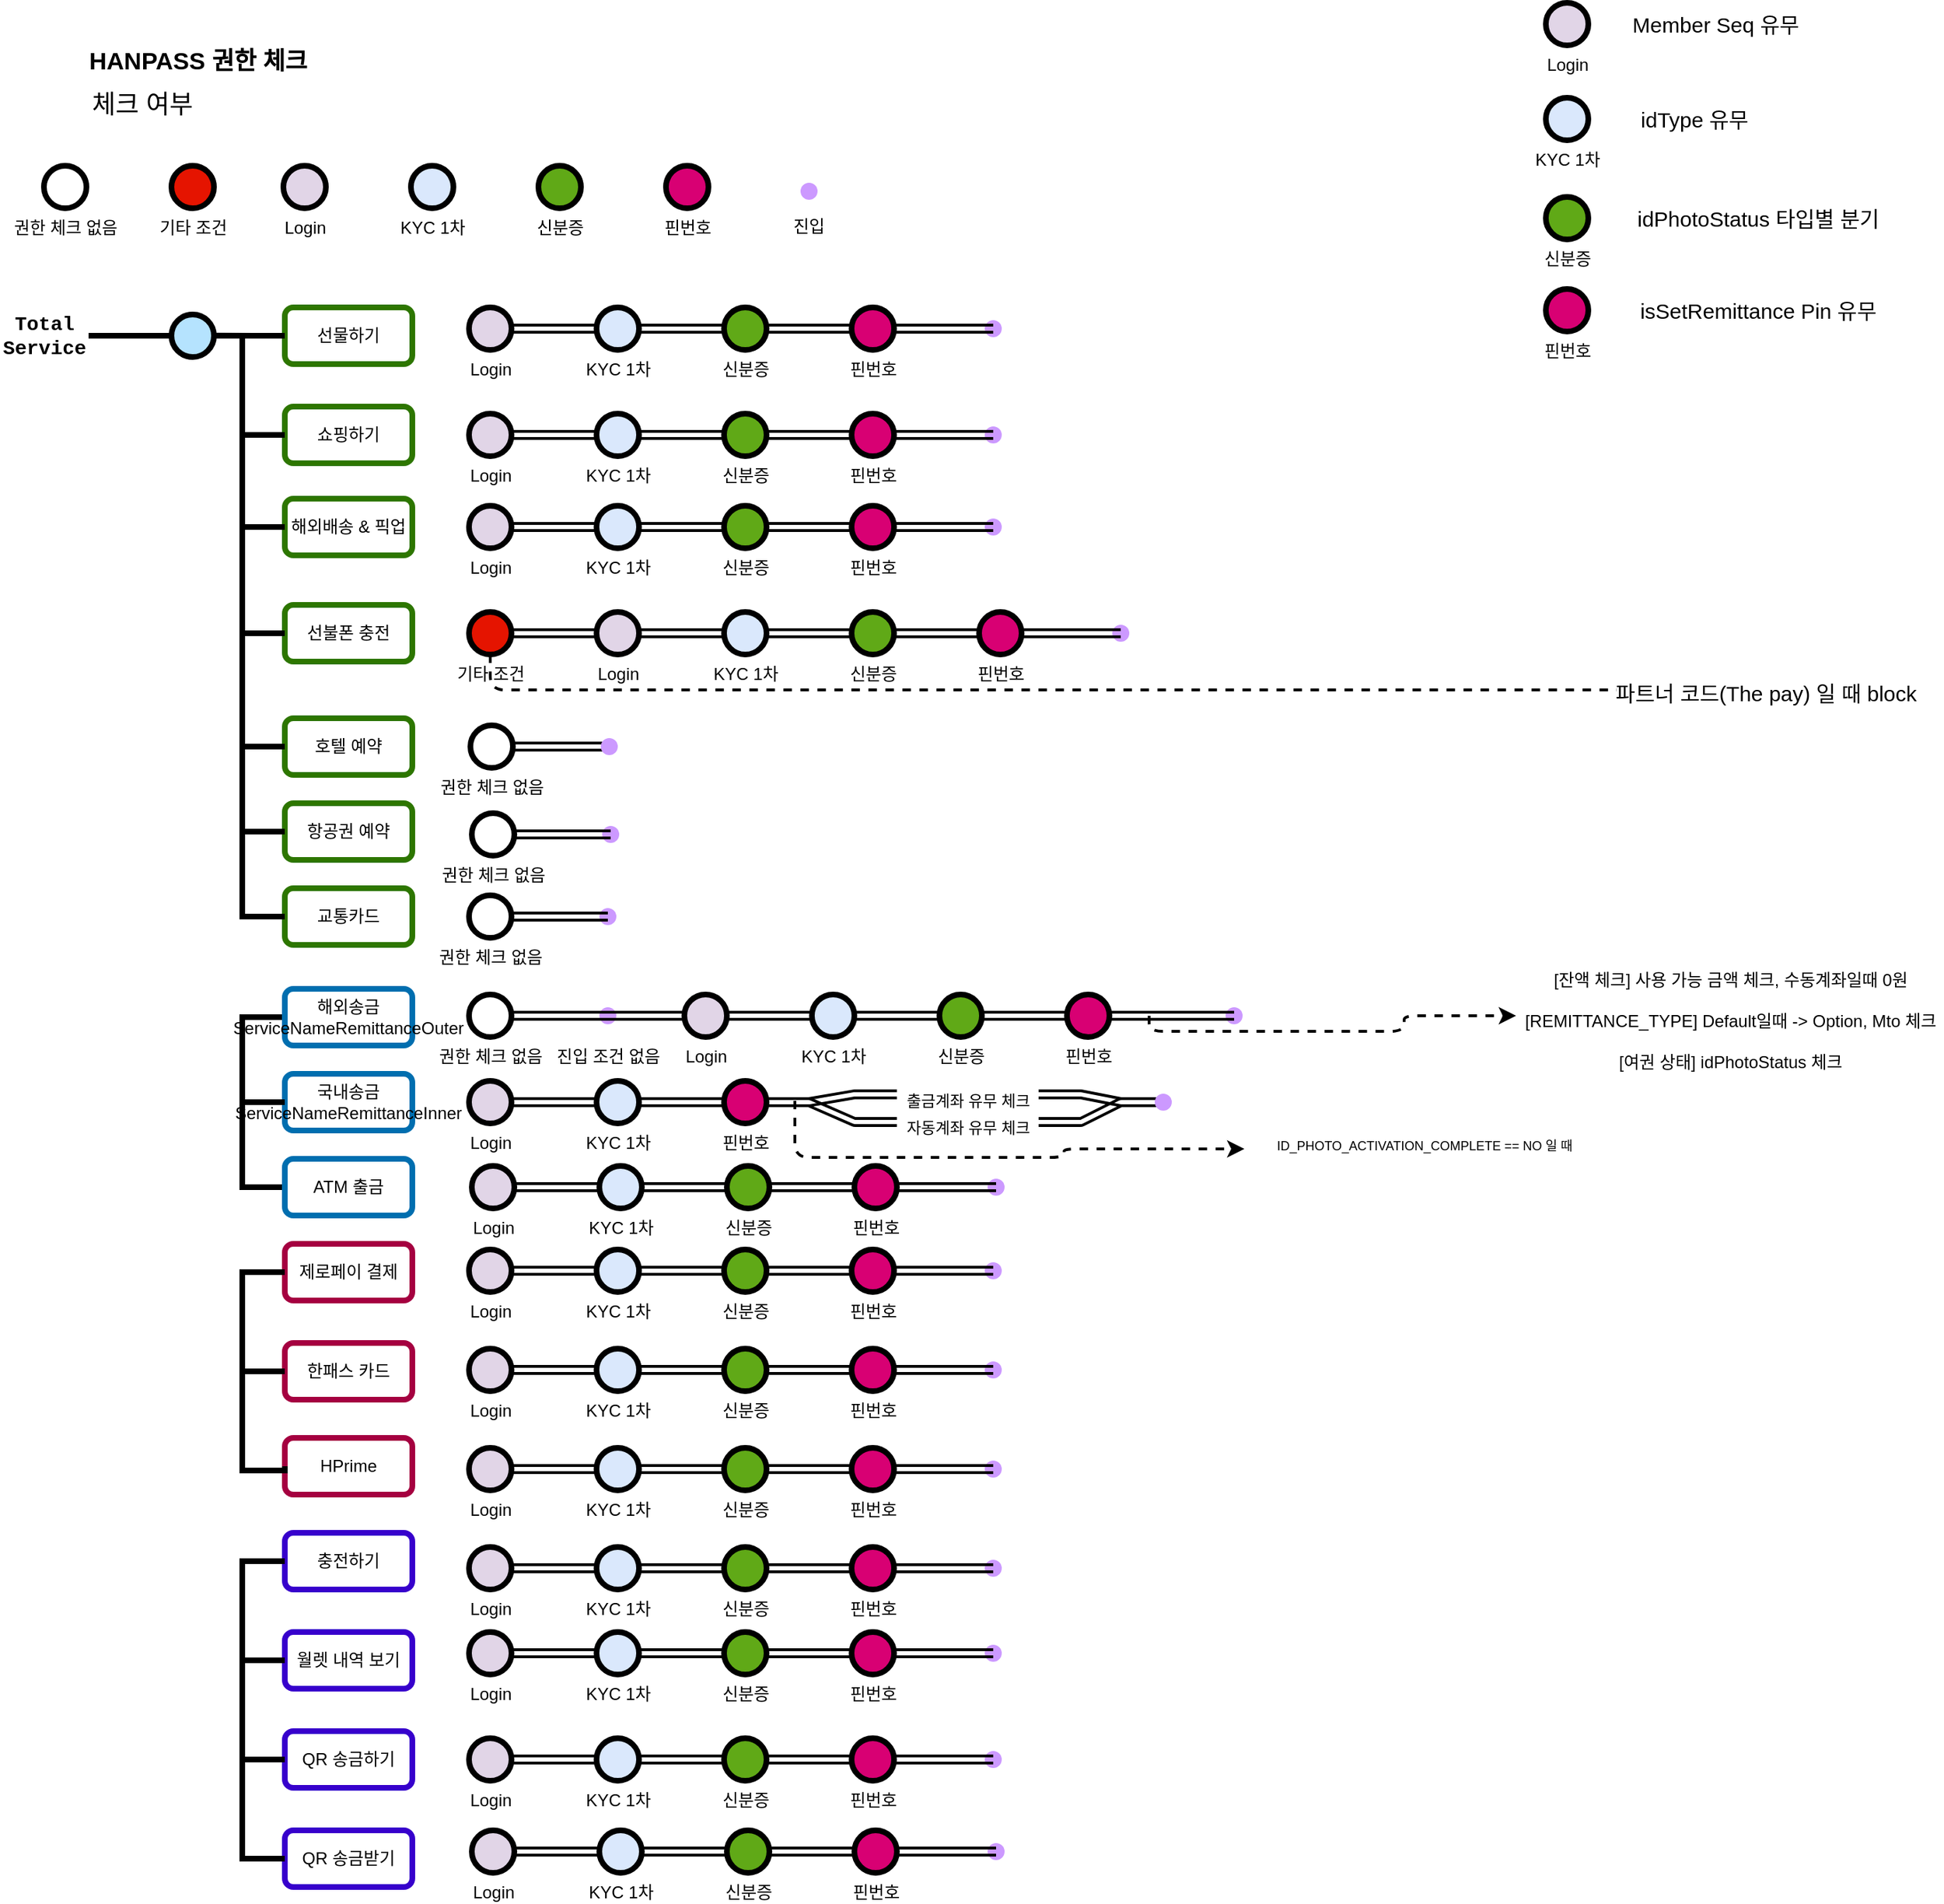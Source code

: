 <mxfile version="20.2.3" type="github">
  <diagram id="yPxyJZ8AM_hMuL3Unpa9" name="simple gitflow">
    <mxGraphModel dx="1113" dy="565" grid="1" gridSize="10" guides="1" tooltips="1" connect="1" arrows="1" fold="1" page="1" pageScale="1" pageWidth="1100" pageHeight="850" math="0" shadow="0">
      <root>
        <mxCell id="0" />
        <mxCell id="1" parent="0" />
        <UserObject label="HANPASS 권한 체크&lt;br&gt;" id="9hBKPDzoitwpIBdzFDQ7-6">
          <mxCell style="text;whiteSpace=wrap;html=1;fontStyle=1;fontSize=17;" parent="1" vertex="1">
            <mxGeometry x="90" y="60" width="170" height="30" as="geometry" />
          </mxCell>
        </UserObject>
        <UserObject label="&lt;font style=&quot;font-size: 18px;&quot;&gt;체크 여부&lt;/font&gt;" id="9hBKPDzoitwpIBdzFDQ7-10">
          <mxCell style="text;whiteSpace=wrap;html=1;" parent="1" vertex="1">
            <mxGeometry x="91.5" y="90" width="78.5" height="50" as="geometry" />
          </mxCell>
        </UserObject>
        <mxCell id="9hBKPDzoitwpIBdzFDQ7-25" value="" style="verticalLabelPosition=bottom;verticalAlign=top;html=1;strokeWidth=4;shape=mxgraph.flowchart.on-page_reference;plain-blue;gradientColor=none;fillColor=#B5E3Fe;strokeColor=#000000;" parent="1" vertex="1">
          <mxGeometry x="150" y="255" width="30" height="30" as="geometry" />
        </mxCell>
        <mxCell id="9hBKPDzoitwpIBdzFDQ7-26" value="KYC 1차" style="verticalLabelPosition=bottom;verticalAlign=top;html=1;strokeWidth=4;shape=mxgraph.flowchart.on-page_reference;plain-blue;gradientColor=none;strokeColor=#000000;" parent="1" vertex="1">
          <mxGeometry x="319" y="150" width="30" height="30" as="geometry" />
        </mxCell>
        <mxCell id="9hBKPDzoitwpIBdzFDQ7-27" value="" style="edgeStyle=orthogonalEdgeStyle;rounded=0;html=1;jettySize=auto;orthogonalLoop=1;strokeWidth=4;endArrow=none;endFill=0;entryX=1;entryY=0.5;entryDx=0;entryDy=0;exitX=0;exitY=0.5;exitDx=0;exitDy=0;exitPerimeter=0;" parent="1" target="9hBKPDzoitwpIBdzFDQ7-28" edge="1" source="9hBKPDzoitwpIBdzFDQ7-25">
          <mxGeometry x="204.5" y="270" as="geometry">
            <mxPoint x="150" y="270" as="sourcePoint" />
            <mxPoint x="160" y="270" as="targetPoint" />
            <Array as="points">
              <mxPoint x="150" y="270" />
            </Array>
          </mxGeometry>
        </mxCell>
        <mxCell id="9hBKPDzoitwpIBdzFDQ7-28" value="Total&lt;br&gt;Service" style="text;html=1;strokeColor=none;fillColor=none;align=center;verticalAlign=middle;whiteSpace=wrap;overflow=hidden;fontSize=14;fontStyle=1;fontFamily=Courier New;" parent="1" vertex="1">
          <mxGeometry x="29" y="250" width="62.5" height="40" as="geometry" />
        </mxCell>
        <mxCell id="ZWDIc0FmqlrQE_8LziBr-5" value="Login" style="verticalLabelPosition=bottom;verticalAlign=top;html=1;strokeWidth=4;shape=mxgraph.flowchart.on-page_reference;plain-purple;gradientColor=none;strokeColor=#000000;" vertex="1" parent="1">
          <mxGeometry x="229" y="150" width="30" height="30" as="geometry" />
        </mxCell>
        <mxCell id="ZWDIc0FmqlrQE_8LziBr-7" value="&lt;font color=&quot;#000000&quot;&gt;선물하기&lt;/font&gt;" style="rounded=1;whiteSpace=wrap;html=1;fillColor=#FFFFFF;strokeColor=#2D7600;fillStyle=auto;fontColor=#ffffff;strokeWidth=4;" vertex="1" parent="1">
          <mxGeometry x="230" y="250" width="90" height="40" as="geometry" />
        </mxCell>
        <mxCell id="ZWDIc0FmqlrQE_8LziBr-26" value="" style="edgeStyle=orthogonalEdgeStyle;rounded=0;html=1;jettySize=auto;orthogonalLoop=1;strokeWidth=4;endArrow=none;endFill=0;entryX=1;entryY=0.5;entryDx=0;entryDy=0;exitX=0;exitY=0.5;exitDx=0;exitDy=0;" edge="1" parent="1" source="ZWDIc0FmqlrQE_8LziBr-7">
          <mxGeometry x="293" y="269.88" as="geometry">
            <mxPoint x="238.5" y="269.88" as="sourcePoint" />
            <mxPoint x="180" y="269.88" as="targetPoint" />
            <Array as="points">
              <mxPoint x="209" y="270" />
            </Array>
          </mxGeometry>
        </mxCell>
        <mxCell id="ZWDIc0FmqlrQE_8LziBr-27" value="&lt;font color=&quot;#000000&quot;&gt;쇼핑하기&lt;br&gt;&lt;/font&gt;" style="rounded=1;whiteSpace=wrap;html=1;fillColor=#FFFFFF;strokeColor=#2D7600;fillStyle=auto;fontColor=#ffffff;strokeWidth=4;" vertex="1" parent="1">
          <mxGeometry x="230" y="320" width="90" height="40" as="geometry" />
        </mxCell>
        <mxCell id="ZWDIc0FmqlrQE_8LziBr-28" value="&lt;font color=&quot;#000000&quot;&gt;해외배송 &amp;amp; 픽업&lt;br&gt;&lt;/font&gt;" style="rounded=1;whiteSpace=wrap;html=1;fillColor=#FFFFFF;strokeColor=#2D7600;fillStyle=auto;fontColor=#ffffff;strokeWidth=4;" vertex="1" parent="1">
          <mxGeometry x="230" y="385" width="90" height="40" as="geometry" />
        </mxCell>
        <mxCell id="ZWDIc0FmqlrQE_8LziBr-29" value="" style="edgeStyle=orthogonalEdgeStyle;rounded=0;html=1;jettySize=auto;orthogonalLoop=1;strokeWidth=4;endArrow=none;endFill=0;exitX=0;exitY=0.5;exitDx=0;exitDy=0;" edge="1" parent="1" source="ZWDIc0FmqlrQE_8LziBr-27">
          <mxGeometry x="303" y="279.88" as="geometry">
            <mxPoint x="240" y="280" as="sourcePoint" />
            <mxPoint x="180" y="270" as="targetPoint" />
            <Array as="points">
              <mxPoint x="200" y="340" />
              <mxPoint x="200" y="270" />
            </Array>
          </mxGeometry>
        </mxCell>
        <mxCell id="ZWDIc0FmqlrQE_8LziBr-30" value="" style="edgeStyle=orthogonalEdgeStyle;rounded=0;html=1;jettySize=auto;orthogonalLoop=1;strokeWidth=4;endArrow=none;endFill=0;exitX=0;exitY=0.5;exitDx=0;exitDy=0;entryX=1;entryY=0.5;entryDx=0;entryDy=0;entryPerimeter=0;" edge="1" parent="1" source="ZWDIc0FmqlrQE_8LziBr-28" target="9hBKPDzoitwpIBdzFDQ7-25">
          <mxGeometry x="313" y="289.88" as="geometry">
            <mxPoint x="240" y="370" as="sourcePoint" />
            <mxPoint x="190" y="280" as="targetPoint" />
            <Array as="points">
              <mxPoint x="200" y="405" />
              <mxPoint x="200" y="270" />
            </Array>
          </mxGeometry>
        </mxCell>
        <mxCell id="ZWDIc0FmqlrQE_8LziBr-31" value="&lt;font color=&quot;#000000&quot;&gt;선불폰 충전&lt;br&gt;&lt;/font&gt;" style="rounded=1;whiteSpace=wrap;html=1;fillColor=#FFFFFF;strokeColor=#2D7600;fillStyle=auto;fontColor=#ffffff;strokeWidth=4;" vertex="1" parent="1">
          <mxGeometry x="230" y="460" width="90" height="40" as="geometry" />
        </mxCell>
        <mxCell id="ZWDIc0FmqlrQE_8LziBr-32" value="&lt;font color=&quot;#000000&quot;&gt;호텔 예약&lt;br&gt;&lt;/font&gt;" style="rounded=1;whiteSpace=wrap;html=1;fillColor=#FFFFFF;strokeColor=#2D7600;fillStyle=auto;fontColor=#ffffff;strokeWidth=4;" vertex="1" parent="1">
          <mxGeometry x="230" y="540" width="90" height="40" as="geometry" />
        </mxCell>
        <mxCell id="ZWDIc0FmqlrQE_8LziBr-33" value="&lt;font color=&quot;#000000&quot;&gt;항공권 예약&lt;br&gt;&lt;/font&gt;" style="rounded=1;whiteSpace=wrap;html=1;fillColor=#FFFFFF;strokeColor=#2D7600;fillStyle=auto;fontColor=#ffffff;strokeWidth=4;" vertex="1" parent="1">
          <mxGeometry x="230" y="600" width="90" height="40" as="geometry" />
        </mxCell>
        <mxCell id="ZWDIc0FmqlrQE_8LziBr-34" value="" style="edgeStyle=orthogonalEdgeStyle;rounded=0;html=1;jettySize=auto;orthogonalLoop=1;strokeWidth=4;endArrow=none;endFill=0;exitX=0;exitY=0.5;exitDx=0;exitDy=0;entryX=0;entryY=0.5;entryDx=0;entryDy=0;" edge="1" parent="1" source="ZWDIc0FmqlrQE_8LziBr-41" target="ZWDIc0FmqlrQE_8LziBr-38">
          <mxGeometry x="313" y="750.88" as="geometry">
            <mxPoint x="230" y="866" as="sourcePoint" />
            <mxPoint x="180" y="731" as="targetPoint" />
            <Array as="points">
              <mxPoint x="200" y="871" />
              <mxPoint x="200" y="751" />
            </Array>
          </mxGeometry>
        </mxCell>
        <mxCell id="ZWDIc0FmqlrQE_8LziBr-35" value="" style="edgeStyle=orthogonalEdgeStyle;rounded=0;html=1;jettySize=auto;orthogonalLoop=1;strokeWidth=4;endArrow=none;endFill=0;exitX=0;exitY=0.5;exitDx=0;exitDy=0;entryX=1;entryY=0.5;entryDx=0;entryDy=0;entryPerimeter=0;" edge="1" parent="1" source="ZWDIc0FmqlrQE_8LziBr-33" target="9hBKPDzoitwpIBdzFDQ7-25">
          <mxGeometry x="263" y="519.88" as="geometry">
            <mxPoint x="180" y="635" as="sourcePoint" />
            <mxPoint x="130" y="500" as="targetPoint" />
            <Array as="points">
              <mxPoint x="200" y="620" />
              <mxPoint x="200" y="270" />
            </Array>
          </mxGeometry>
        </mxCell>
        <mxCell id="ZWDIc0FmqlrQE_8LziBr-36" value="" style="edgeStyle=orthogonalEdgeStyle;rounded=0;html=1;jettySize=auto;orthogonalLoop=1;strokeWidth=4;endArrow=none;endFill=0;exitX=0;exitY=0.5;exitDx=0;exitDy=0;" edge="1" parent="1" source="ZWDIc0FmqlrQE_8LziBr-32">
          <mxGeometry x="224.5" y="432.38" as="geometry">
            <mxPoint x="141.5" y="547.5" as="sourcePoint" />
            <mxPoint x="180" y="270" as="targetPoint" />
            <Array as="points">
              <mxPoint x="200" y="560" />
              <mxPoint x="200" y="270" />
            </Array>
          </mxGeometry>
        </mxCell>
        <mxCell id="ZWDIc0FmqlrQE_8LziBr-37" value="" style="edgeStyle=orthogonalEdgeStyle;rounded=0;html=1;jettySize=auto;orthogonalLoop=1;strokeWidth=4;endArrow=none;endFill=0;exitX=0;exitY=0.5;exitDx=0;exitDy=0;entryX=1;entryY=0.5;entryDx=0;entryDy=0;entryPerimeter=0;" edge="1" parent="1" source="ZWDIc0FmqlrQE_8LziBr-31" target="9hBKPDzoitwpIBdzFDQ7-25">
          <mxGeometry x="263" y="409.88" as="geometry">
            <mxPoint x="180" y="525" as="sourcePoint" />
            <mxPoint x="130" y="390" as="targetPoint" />
            <Array as="points">
              <mxPoint x="200" y="480" />
              <mxPoint x="200" y="270" />
            </Array>
          </mxGeometry>
        </mxCell>
        <mxCell id="ZWDIc0FmqlrQE_8LziBr-38" value="&lt;font color=&quot;#000000&quot;&gt;해외송금&lt;br&gt;&lt;/font&gt;&lt;span style=&quot;color: rgb(0, 0, 0); text-align: left;&quot;&gt;ServiceNameRemittanceOuter&lt;/span&gt;&lt;font color=&quot;#000000&quot;&gt;&lt;br&gt;&lt;/font&gt;" style="rounded=1;whiteSpace=wrap;html=1;fillColor=#FFFFFF;strokeColor=#006EAF;fillStyle=auto;fontColor=#ffffff;strokeWidth=4;" vertex="1" parent="1">
          <mxGeometry x="230" y="731" width="90" height="40" as="geometry" />
        </mxCell>
        <mxCell id="ZWDIc0FmqlrQE_8LziBr-40" value="&lt;font color=&quot;#000000&quot;&gt;국내송금&lt;br&gt;&lt;/font&gt;&lt;span style=&quot;color: rgb(0, 0, 0); text-align: left;&quot;&gt;ServiceNameRemittanceInner&lt;/span&gt;&lt;font color=&quot;#000000&quot;&gt;&lt;br&gt;&lt;/font&gt;" style="rounded=1;whiteSpace=wrap;html=1;fillColor=#FFFFFF;strokeColor=#006EAF;fillStyle=auto;fontColor=#ffffff;strokeWidth=4;" vertex="1" parent="1">
          <mxGeometry x="230" y="791" width="90" height="40" as="geometry" />
        </mxCell>
        <mxCell id="ZWDIc0FmqlrQE_8LziBr-41" value="&lt;font color=&quot;#000000&quot;&gt;ATM 출금&lt;br&gt;&lt;/font&gt;" style="rounded=1;whiteSpace=wrap;html=1;fillColor=#FFFFFF;strokeColor=#006EAF;fillStyle=auto;fontColor=#ffffff;strokeWidth=4;" vertex="1" parent="1">
          <mxGeometry x="230" y="851" width="90" height="40" as="geometry" />
        </mxCell>
        <mxCell id="ZWDIc0FmqlrQE_8LziBr-42" value="&lt;font color=&quot;#000000&quot;&gt;제로페이 결제&lt;br&gt;&lt;/font&gt;" style="rounded=1;whiteSpace=wrap;html=1;fillColor=none;strokeColor=#A50040;fillStyle=auto;fontColor=#ffffff;strokeWidth=4;" vertex="1" parent="1">
          <mxGeometry x="230" y="911" width="90" height="40" as="geometry" />
        </mxCell>
        <mxCell id="ZWDIc0FmqlrQE_8LziBr-43" value="&lt;font color=&quot;#000000&quot;&gt;한패스 카드&lt;br&gt;&lt;/font&gt;" style="rounded=1;whiteSpace=wrap;html=1;fillColor=none;strokeColor=#A50040;fillStyle=auto;fontColor=#ffffff;strokeWidth=4;" vertex="1" parent="1">
          <mxGeometry x="230" y="981" width="90" height="40" as="geometry" />
        </mxCell>
        <mxCell id="ZWDIc0FmqlrQE_8LziBr-44" value="&lt;font color=&quot;#000000&quot;&gt;충전하기&lt;br&gt;&lt;/font&gt;" style="rounded=1;whiteSpace=wrap;html=1;fillColor=none;strokeColor=#3700CC;fillStyle=auto;fontColor=#ffffff;strokeWidth=4;" vertex="1" parent="1">
          <mxGeometry x="230" y="1115" width="90" height="40" as="geometry" />
        </mxCell>
        <mxCell id="ZWDIc0FmqlrQE_8LziBr-47" value="" style="edgeStyle=orthogonalEdgeStyle;rounded=0;html=1;jettySize=auto;orthogonalLoop=1;strokeWidth=4;endArrow=none;endFill=0;entryX=0;entryY=0.5;entryDx=0;entryDy=0;exitX=0;exitY=0.5;exitDx=0;exitDy=0;" edge="1" parent="1" source="ZWDIc0FmqlrQE_8LziBr-43" target="ZWDIc0FmqlrQE_8LziBr-42">
          <mxGeometry x="237.2" y="950.88" as="geometry">
            <mxPoint x="159.95" y="1071" as="sourcePoint" />
            <mxPoint x="154.2" y="951" as="targetPoint" />
            <Array as="points">
              <mxPoint x="200" y="1001" />
              <mxPoint x="200" y="931" />
            </Array>
          </mxGeometry>
        </mxCell>
        <mxCell id="ZWDIc0FmqlrQE_8LziBr-48" value="" style="edgeStyle=orthogonalEdgeStyle;rounded=0;html=1;jettySize=auto;orthogonalLoop=1;strokeWidth=4;endArrow=none;endFill=0;exitX=0;exitY=0.5;exitDx=0;exitDy=0;" edge="1" parent="1" source="ZWDIc0FmqlrQE_8LziBr-40">
          <mxGeometry x="260.1" y="760.88" as="geometry">
            <mxPoint x="182.85" y="881" as="sourcePoint" />
            <mxPoint x="200" y="811" as="targetPoint" />
            <Array as="points">
              <mxPoint x="200" y="811" />
            </Array>
          </mxGeometry>
        </mxCell>
        <mxCell id="ZWDIc0FmqlrQE_8LziBr-49" value="&lt;font color=&quot;#000000&quot;&gt;월렛 내역 보기&lt;br&gt;&lt;/font&gt;" style="rounded=1;whiteSpace=wrap;html=1;fillColor=none;strokeColor=#3700CC;fillStyle=auto;fontColor=#ffffff;strokeWidth=4;" vertex="1" parent="1">
          <mxGeometry x="230" y="1185" width="90" height="40" as="geometry" />
        </mxCell>
        <mxCell id="ZWDIc0FmqlrQE_8LziBr-50" value="&lt;font color=&quot;#000000&quot;&gt;QR 송금하기&lt;br&gt;&lt;/font&gt;" style="rounded=1;whiteSpace=wrap;html=1;fillColor=none;strokeColor=#3700CC;fillStyle=auto;fontColor=#ffffff;strokeWidth=4;" vertex="1" parent="1">
          <mxGeometry x="230" y="1255" width="90" height="40" as="geometry" />
        </mxCell>
        <mxCell id="ZWDIc0FmqlrQE_8LziBr-51" value="&lt;font color=&quot;#000000&quot;&gt;QR 송금받기&lt;br&gt;&lt;/font&gt;" style="rounded=1;whiteSpace=wrap;html=1;fillColor=none;strokeColor=#3700CC;fillStyle=auto;fontColor=#ffffff;strokeWidth=4;" vertex="1" parent="1">
          <mxGeometry x="230" y="1325" width="90" height="40" as="geometry" />
        </mxCell>
        <mxCell id="ZWDIc0FmqlrQE_8LziBr-52" value="" style="edgeStyle=orthogonalEdgeStyle;rounded=0;html=1;jettySize=auto;orthogonalLoop=1;strokeWidth=4;endArrow=none;endFill=0;entryX=0;entryY=0.5;entryDx=0;entryDy=0;exitX=0;exitY=0.5;exitDx=0;exitDy=0;" edge="1" parent="1" source="ZWDIc0FmqlrQE_8LziBr-51" target="ZWDIc0FmqlrQE_8LziBr-44">
          <mxGeometry x="282.95" y="1134.88" as="geometry">
            <mxPoint x="205.7" y="1255" as="sourcePoint" />
            <mxPoint x="199.95" y="1135" as="targetPoint" />
            <Array as="points">
              <mxPoint x="200" y="1345" />
              <mxPoint x="200" y="1135" />
            </Array>
          </mxGeometry>
        </mxCell>
        <mxCell id="ZWDIc0FmqlrQE_8LziBr-53" value="" style="edgeStyle=orthogonalEdgeStyle;rounded=0;html=1;jettySize=auto;orthogonalLoop=1;strokeWidth=4;endArrow=none;endFill=0;entryX=0;entryY=0.5;entryDx=0;entryDy=0;exitX=0;exitY=0.5;exitDx=0;exitDy=0;" edge="1" parent="1" source="ZWDIc0FmqlrQE_8LziBr-50" target="ZWDIc0FmqlrQE_8LziBr-49">
          <mxGeometry x="237.2" y="1194.88" as="geometry">
            <mxPoint x="159.95" y="1315" as="sourcePoint" />
            <mxPoint x="154.2" y="1195" as="targetPoint" />
            <Array as="points">
              <mxPoint x="200" y="1275" />
              <mxPoint x="200" y="1205" />
            </Array>
          </mxGeometry>
        </mxCell>
        <mxCell id="ZWDIc0FmqlrQE_8LziBr-62" value="&lt;font color=&quot;#000000&quot;&gt;HPrime&lt;br&gt;&lt;/font&gt;" style="rounded=1;whiteSpace=wrap;html=1;fillColor=none;strokeColor=#A50040;fillStyle=auto;fontColor=#ffffff;strokeWidth=4;" vertex="1" parent="1">
          <mxGeometry x="230" y="1048" width="90" height="40" as="geometry" />
        </mxCell>
        <mxCell id="ZWDIc0FmqlrQE_8LziBr-63" value="" style="edgeStyle=orthogonalEdgeStyle;rounded=0;html=1;jettySize=auto;orthogonalLoop=1;strokeWidth=4;endArrow=none;endFill=0;exitX=0;exitY=0.5;exitDx=0;exitDy=0;" edge="1" parent="1" source="ZWDIc0FmqlrQE_8LziBr-62">
          <mxGeometry x="237.2" y="1020.88" as="geometry">
            <mxPoint x="230" y="1071" as="sourcePoint" />
            <mxPoint x="230" y="1001" as="targetPoint" />
            <Array as="points">
              <mxPoint x="230" y="1071" />
              <mxPoint x="200" y="1071" />
              <mxPoint x="200" y="1001" />
            </Array>
          </mxGeometry>
        </mxCell>
        <mxCell id="ZWDIc0FmqlrQE_8LziBr-64" value="&lt;font color=&quot;#000000&quot;&gt;교통카드&lt;br&gt;&lt;/font&gt;" style="rounded=1;whiteSpace=wrap;html=1;fillColor=#FFFFFF;strokeColor=#2D7600;fillStyle=auto;fontColor=#ffffff;strokeWidth=4;" vertex="1" parent="1">
          <mxGeometry x="230" y="660" width="90" height="40" as="geometry" />
        </mxCell>
        <mxCell id="ZWDIc0FmqlrQE_8LziBr-65" value="" style="edgeStyle=orthogonalEdgeStyle;rounded=0;html=1;jettySize=auto;orthogonalLoop=1;strokeWidth=4;endArrow=none;endFill=0;exitX=0;exitY=0.5;exitDx=0;exitDy=0;entryX=0;entryY=0.5;entryDx=0;entryDy=0;" edge="1" parent="1" source="ZWDIc0FmqlrQE_8LziBr-64" target="ZWDIc0FmqlrQE_8LziBr-33">
          <mxGeometry x="207.25" y="589.88" as="geometry">
            <mxPoint x="174.25" y="690" as="sourcePoint" />
            <mxPoint x="124.25" y="340" as="targetPoint" />
            <Array as="points">
              <mxPoint x="200" y="680" />
              <mxPoint x="200" y="620" />
            </Array>
          </mxGeometry>
        </mxCell>
        <mxCell id="ZWDIc0FmqlrQE_8LziBr-66" value="&lt;font color=&quot;#000000&quot;&gt;신분증&lt;/font&gt;" style="verticalLabelPosition=bottom;verticalAlign=top;html=1;strokeWidth=4;shape=mxgraph.flowchart.on-page_reference;strokeColor=#000000;fillColor=#60a917;fontColor=#ffffff;" vertex="1" parent="1">
          <mxGeometry x="409" y="150" width="30" height="30" as="geometry" />
        </mxCell>
        <mxCell id="ZWDIc0FmqlrQE_8LziBr-74" value="&lt;font color=&quot;#000000&quot;&gt;핀번호&lt;/font&gt;" style="verticalLabelPosition=bottom;verticalAlign=top;html=1;strokeWidth=4;shape=mxgraph.flowchart.on-page_reference;strokeColor=default;fillColor=#d80073;fontColor=#ffffff;" vertex="1" parent="1">
          <mxGeometry x="499" y="150" width="30" height="30" as="geometry" />
        </mxCell>
        <mxCell id="ZWDIc0FmqlrQE_8LziBr-131" value="" style="group" vertex="1" connectable="0" parent="1">
          <mxGeometry x="360" y="245" width="390" height="40" as="geometry" />
        </mxCell>
        <mxCell id="ZWDIc0FmqlrQE_8LziBr-76" value="KYC 1차" style="verticalLabelPosition=bottom;verticalAlign=top;html=1;strokeWidth=4;shape=mxgraph.flowchart.on-page_reference;plain-blue;gradientColor=none;strokeColor=#000000;" vertex="1" parent="ZWDIc0FmqlrQE_8LziBr-131">
          <mxGeometry x="90" y="5" width="30" height="30" as="geometry" />
        </mxCell>
        <mxCell id="ZWDIc0FmqlrQE_8LziBr-88" style="edgeStyle=entityRelationEdgeStyle;shape=link;rounded=1;sketch=0;orthogonalLoop=1;jettySize=auto;html=1;entryX=0;entryY=0.5;entryDx=0;entryDy=0;entryPerimeter=0;shadow=0;fontSize=18;fontColor=#000000;startSize=6;endSize=6;sourcePerimeterSpacing=0;targetPerimeterSpacing=0;strokeColor=default;strokeWidth=2;" edge="1" parent="ZWDIc0FmqlrQE_8LziBr-131" source="ZWDIc0FmqlrQE_8LziBr-77" target="ZWDIc0FmqlrQE_8LziBr-76">
          <mxGeometry relative="1" as="geometry" />
        </mxCell>
        <mxCell id="ZWDIc0FmqlrQE_8LziBr-77" value="Login" style="verticalLabelPosition=bottom;verticalAlign=top;html=1;strokeWidth=4;shape=mxgraph.flowchart.on-page_reference;plain-purple;gradientColor=none;strokeColor=#000000;" vertex="1" parent="ZWDIc0FmqlrQE_8LziBr-131">
          <mxGeometry y="5" width="30" height="30" as="geometry" />
        </mxCell>
        <mxCell id="ZWDIc0FmqlrQE_8LziBr-78" value="&lt;font color=&quot;#000000&quot;&gt;신분증&lt;/font&gt;" style="verticalLabelPosition=bottom;verticalAlign=top;html=1;strokeWidth=4;shape=mxgraph.flowchart.on-page_reference;strokeColor=#000000;fillColor=#60a917;fontColor=#ffffff;" vertex="1" parent="ZWDIc0FmqlrQE_8LziBr-131">
          <mxGeometry x="180" y="5" width="30" height="30" as="geometry" />
        </mxCell>
        <mxCell id="ZWDIc0FmqlrQE_8LziBr-89" style="edgeStyle=entityRelationEdgeStyle;shape=link;rounded=1;sketch=0;orthogonalLoop=1;jettySize=auto;html=1;entryX=0;entryY=0.5;entryDx=0;entryDy=0;entryPerimeter=0;shadow=0;fontSize=18;fontColor=#000000;startSize=6;endSize=6;sourcePerimeterSpacing=0;targetPerimeterSpacing=0;strokeColor=default;strokeWidth=2;" edge="1" parent="ZWDIc0FmqlrQE_8LziBr-131" source="ZWDIc0FmqlrQE_8LziBr-76" target="ZWDIc0FmqlrQE_8LziBr-78">
          <mxGeometry relative="1" as="geometry" />
        </mxCell>
        <mxCell id="ZWDIc0FmqlrQE_8LziBr-79" value="&lt;font color=&quot;#000000&quot;&gt;핀번호&lt;/font&gt;" style="verticalLabelPosition=bottom;verticalAlign=top;html=1;strokeWidth=4;shape=mxgraph.flowchart.on-page_reference;strokeColor=default;fillColor=#d80073;fontColor=#ffffff;" vertex="1" parent="ZWDIc0FmqlrQE_8LziBr-131">
          <mxGeometry x="270" y="5" width="30" height="30" as="geometry" />
        </mxCell>
        <mxCell id="ZWDIc0FmqlrQE_8LziBr-90" style="edgeStyle=entityRelationEdgeStyle;shape=link;rounded=1;sketch=0;orthogonalLoop=1;jettySize=auto;html=1;entryX=0;entryY=0.5;entryDx=0;entryDy=0;entryPerimeter=0;shadow=0;fontSize=18;fontColor=#000000;startSize=6;endSize=6;sourcePerimeterSpacing=0;targetPerimeterSpacing=0;strokeColor=default;strokeWidth=2;" edge="1" parent="ZWDIc0FmqlrQE_8LziBr-131" source="ZWDIc0FmqlrQE_8LziBr-78" target="ZWDIc0FmqlrQE_8LziBr-79">
          <mxGeometry relative="1" as="geometry" />
        </mxCell>
        <mxCell id="ZWDIc0FmqlrQE_8LziBr-93" value="" style="shape=waypoint;sketch=0;size=6;pointerEvents=1;points=[];fillColor=#d80073;resizable=0;rotatable=0;perimeter=centerPerimeter;snapToPoint=1;verticalAlign=top;fontColor=#000000;strokeWidth=4;strokeColor=#CC99FF;" vertex="1" parent="ZWDIc0FmqlrQE_8LziBr-131">
          <mxGeometry x="350" width="40" height="40" as="geometry" />
        </mxCell>
        <mxCell id="ZWDIc0FmqlrQE_8LziBr-94" value="" style="edgeStyle=entityRelationEdgeStyle;shape=link;rounded=1;sketch=0;orthogonalLoop=1;jettySize=auto;html=1;shadow=0;fontSize=18;fontColor=#000000;startSize=6;endSize=6;sourcePerimeterSpacing=0;targetPerimeterSpacing=0;strokeColor=default;strokeWidth=2;" edge="1" parent="ZWDIc0FmqlrQE_8LziBr-131" source="ZWDIc0FmqlrQE_8LziBr-79" target="ZWDIc0FmqlrQE_8LziBr-93">
          <mxGeometry relative="1" as="geometry" />
        </mxCell>
        <mxCell id="ZWDIc0FmqlrQE_8LziBr-132" value="" style="group" vertex="1" connectable="0" parent="1">
          <mxGeometry x="360" y="320" width="390" height="40" as="geometry" />
        </mxCell>
        <mxCell id="ZWDIc0FmqlrQE_8LziBr-133" value="KYC 1차" style="verticalLabelPosition=bottom;verticalAlign=top;html=1;strokeWidth=4;shape=mxgraph.flowchart.on-page_reference;plain-blue;gradientColor=none;strokeColor=#000000;" vertex="1" parent="ZWDIc0FmqlrQE_8LziBr-132">
          <mxGeometry x="90" y="5" width="30" height="30" as="geometry" />
        </mxCell>
        <mxCell id="ZWDIc0FmqlrQE_8LziBr-134" style="edgeStyle=entityRelationEdgeStyle;shape=link;rounded=1;sketch=0;orthogonalLoop=1;jettySize=auto;html=1;entryX=0;entryY=0.5;entryDx=0;entryDy=0;entryPerimeter=0;shadow=0;fontSize=18;fontColor=#000000;startSize=6;endSize=6;sourcePerimeterSpacing=0;targetPerimeterSpacing=0;strokeColor=default;strokeWidth=2;" edge="1" parent="ZWDIc0FmqlrQE_8LziBr-132" source="ZWDIc0FmqlrQE_8LziBr-135" target="ZWDIc0FmqlrQE_8LziBr-133">
          <mxGeometry relative="1" as="geometry" />
        </mxCell>
        <mxCell id="ZWDIc0FmqlrQE_8LziBr-135" value="Login" style="verticalLabelPosition=bottom;verticalAlign=top;html=1;strokeWidth=4;shape=mxgraph.flowchart.on-page_reference;plain-purple;gradientColor=none;strokeColor=#000000;" vertex="1" parent="ZWDIc0FmqlrQE_8LziBr-132">
          <mxGeometry y="5" width="30" height="30" as="geometry" />
        </mxCell>
        <mxCell id="ZWDIc0FmqlrQE_8LziBr-136" value="&lt;font color=&quot;#000000&quot;&gt;신분증&lt;/font&gt;" style="verticalLabelPosition=bottom;verticalAlign=top;html=1;strokeWidth=4;shape=mxgraph.flowchart.on-page_reference;strokeColor=#000000;fillColor=#60a917;fontColor=#ffffff;" vertex="1" parent="ZWDIc0FmqlrQE_8LziBr-132">
          <mxGeometry x="180" y="5" width="30" height="30" as="geometry" />
        </mxCell>
        <mxCell id="ZWDIc0FmqlrQE_8LziBr-137" style="edgeStyle=entityRelationEdgeStyle;shape=link;rounded=1;sketch=0;orthogonalLoop=1;jettySize=auto;html=1;entryX=0;entryY=0.5;entryDx=0;entryDy=0;entryPerimeter=0;shadow=0;fontSize=18;fontColor=#000000;startSize=6;endSize=6;sourcePerimeterSpacing=0;targetPerimeterSpacing=0;strokeColor=default;strokeWidth=2;" edge="1" parent="ZWDIc0FmqlrQE_8LziBr-132" source="ZWDIc0FmqlrQE_8LziBr-133" target="ZWDIc0FmqlrQE_8LziBr-136">
          <mxGeometry relative="1" as="geometry" />
        </mxCell>
        <mxCell id="ZWDIc0FmqlrQE_8LziBr-138" value="&lt;font color=&quot;#000000&quot;&gt;핀번호&lt;/font&gt;" style="verticalLabelPosition=bottom;verticalAlign=top;html=1;strokeWidth=4;shape=mxgraph.flowchart.on-page_reference;strokeColor=default;fillColor=#d80073;fontColor=#ffffff;" vertex="1" parent="ZWDIc0FmqlrQE_8LziBr-132">
          <mxGeometry x="270" y="5" width="30" height="30" as="geometry" />
        </mxCell>
        <mxCell id="ZWDIc0FmqlrQE_8LziBr-139" style="edgeStyle=entityRelationEdgeStyle;shape=link;rounded=1;sketch=0;orthogonalLoop=1;jettySize=auto;html=1;entryX=0;entryY=0.5;entryDx=0;entryDy=0;entryPerimeter=0;shadow=0;fontSize=18;fontColor=#000000;startSize=6;endSize=6;sourcePerimeterSpacing=0;targetPerimeterSpacing=0;strokeColor=default;strokeWidth=2;" edge="1" parent="ZWDIc0FmqlrQE_8LziBr-132" source="ZWDIc0FmqlrQE_8LziBr-136" target="ZWDIc0FmqlrQE_8LziBr-138">
          <mxGeometry relative="1" as="geometry" />
        </mxCell>
        <mxCell id="ZWDIc0FmqlrQE_8LziBr-140" value="" style="shape=waypoint;sketch=0;size=6;pointerEvents=1;points=[];fillColor=#d80073;resizable=0;rotatable=0;perimeter=centerPerimeter;snapToPoint=1;verticalAlign=top;fontColor=#000000;strokeWidth=4;strokeColor=#CC99FF;" vertex="1" parent="ZWDIc0FmqlrQE_8LziBr-132">
          <mxGeometry x="350" width="40" height="40" as="geometry" />
        </mxCell>
        <mxCell id="ZWDIc0FmqlrQE_8LziBr-141" value="" style="edgeStyle=entityRelationEdgeStyle;shape=link;rounded=1;sketch=0;orthogonalLoop=1;jettySize=auto;html=1;shadow=0;fontSize=18;fontColor=#000000;startSize=6;endSize=6;sourcePerimeterSpacing=0;targetPerimeterSpacing=0;strokeColor=default;strokeWidth=2;" edge="1" parent="ZWDIc0FmqlrQE_8LziBr-132" source="ZWDIc0FmqlrQE_8LziBr-138" target="ZWDIc0FmqlrQE_8LziBr-140">
          <mxGeometry relative="1" as="geometry" />
        </mxCell>
        <mxCell id="ZWDIc0FmqlrQE_8LziBr-142" value="" style="group" vertex="1" connectable="0" parent="1">
          <mxGeometry x="362" y="851" width="390" height="40" as="geometry" />
        </mxCell>
        <mxCell id="ZWDIc0FmqlrQE_8LziBr-143" value="KYC 1차" style="verticalLabelPosition=bottom;verticalAlign=top;html=1;strokeWidth=4;shape=mxgraph.flowchart.on-page_reference;plain-blue;gradientColor=none;strokeColor=#000000;" vertex="1" parent="ZWDIc0FmqlrQE_8LziBr-142">
          <mxGeometry x="90" y="5" width="30" height="30" as="geometry" />
        </mxCell>
        <mxCell id="ZWDIc0FmqlrQE_8LziBr-144" style="edgeStyle=entityRelationEdgeStyle;shape=link;rounded=1;sketch=0;orthogonalLoop=1;jettySize=auto;html=1;entryX=0;entryY=0.5;entryDx=0;entryDy=0;entryPerimeter=0;shadow=0;fontSize=18;fontColor=#000000;startSize=6;endSize=6;sourcePerimeterSpacing=0;targetPerimeterSpacing=0;strokeColor=default;strokeWidth=2;" edge="1" parent="ZWDIc0FmqlrQE_8LziBr-142" source="ZWDIc0FmqlrQE_8LziBr-145" target="ZWDIc0FmqlrQE_8LziBr-143">
          <mxGeometry relative="1" as="geometry" />
        </mxCell>
        <mxCell id="ZWDIc0FmqlrQE_8LziBr-145" value="Login" style="verticalLabelPosition=bottom;verticalAlign=top;html=1;strokeWidth=4;shape=mxgraph.flowchart.on-page_reference;plain-purple;gradientColor=none;strokeColor=#000000;" vertex="1" parent="ZWDIc0FmqlrQE_8LziBr-142">
          <mxGeometry y="5" width="30" height="30" as="geometry" />
        </mxCell>
        <mxCell id="ZWDIc0FmqlrQE_8LziBr-146" value="&lt;font color=&quot;#000000&quot;&gt;신분증&lt;/font&gt;" style="verticalLabelPosition=bottom;verticalAlign=top;html=1;strokeWidth=4;shape=mxgraph.flowchart.on-page_reference;strokeColor=#000000;fillColor=#60a917;fontColor=#ffffff;" vertex="1" parent="ZWDIc0FmqlrQE_8LziBr-142">
          <mxGeometry x="180" y="5" width="30" height="30" as="geometry" />
        </mxCell>
        <mxCell id="ZWDIc0FmqlrQE_8LziBr-147" style="edgeStyle=entityRelationEdgeStyle;shape=link;rounded=1;sketch=0;orthogonalLoop=1;jettySize=auto;html=1;entryX=0;entryY=0.5;entryDx=0;entryDy=0;entryPerimeter=0;shadow=0;fontSize=18;fontColor=#000000;startSize=6;endSize=6;sourcePerimeterSpacing=0;targetPerimeterSpacing=0;strokeColor=default;strokeWidth=2;" edge="1" parent="ZWDIc0FmqlrQE_8LziBr-142" source="ZWDIc0FmqlrQE_8LziBr-143" target="ZWDIc0FmqlrQE_8LziBr-146">
          <mxGeometry relative="1" as="geometry" />
        </mxCell>
        <mxCell id="ZWDIc0FmqlrQE_8LziBr-148" value="&lt;font color=&quot;#000000&quot;&gt;핀번호&lt;/font&gt;" style="verticalLabelPosition=bottom;verticalAlign=top;html=1;strokeWidth=4;shape=mxgraph.flowchart.on-page_reference;strokeColor=default;fillColor=#d80073;fontColor=#ffffff;" vertex="1" parent="ZWDIc0FmqlrQE_8LziBr-142">
          <mxGeometry x="270" y="5" width="30" height="30" as="geometry" />
        </mxCell>
        <mxCell id="ZWDIc0FmqlrQE_8LziBr-149" style="edgeStyle=entityRelationEdgeStyle;shape=link;rounded=1;sketch=0;orthogonalLoop=1;jettySize=auto;html=1;entryX=0;entryY=0.5;entryDx=0;entryDy=0;entryPerimeter=0;shadow=0;fontSize=18;fontColor=#000000;startSize=6;endSize=6;sourcePerimeterSpacing=0;targetPerimeterSpacing=0;strokeColor=default;strokeWidth=2;" edge="1" parent="ZWDIc0FmqlrQE_8LziBr-142" source="ZWDIc0FmqlrQE_8LziBr-146" target="ZWDIc0FmqlrQE_8LziBr-148">
          <mxGeometry relative="1" as="geometry" />
        </mxCell>
        <mxCell id="ZWDIc0FmqlrQE_8LziBr-150" value="" style="shape=waypoint;sketch=0;size=6;pointerEvents=1;points=[];fillColor=#d80073;resizable=0;rotatable=0;perimeter=centerPerimeter;snapToPoint=1;verticalAlign=top;fontColor=#000000;strokeWidth=4;strokeColor=#CC99FF;" vertex="1" parent="ZWDIc0FmqlrQE_8LziBr-142">
          <mxGeometry x="350" width="40" height="40" as="geometry" />
        </mxCell>
        <mxCell id="ZWDIc0FmqlrQE_8LziBr-151" value="" style="edgeStyle=entityRelationEdgeStyle;shape=link;rounded=1;sketch=0;orthogonalLoop=1;jettySize=auto;html=1;shadow=0;fontSize=18;fontColor=#000000;startSize=6;endSize=6;sourcePerimeterSpacing=0;targetPerimeterSpacing=0;strokeColor=default;strokeWidth=2;" edge="1" parent="ZWDIc0FmqlrQE_8LziBr-142" source="ZWDIc0FmqlrQE_8LziBr-148" target="ZWDIc0FmqlrQE_8LziBr-150">
          <mxGeometry relative="1" as="geometry" />
        </mxCell>
        <mxCell id="ZWDIc0FmqlrQE_8LziBr-152" value="" style="group" vertex="1" connectable="0" parent="1">
          <mxGeometry x="450" y="460" width="390" height="40" as="geometry" />
        </mxCell>
        <mxCell id="ZWDIc0FmqlrQE_8LziBr-153" value="KYC 1차" style="verticalLabelPosition=bottom;verticalAlign=top;html=1;strokeWidth=4;shape=mxgraph.flowchart.on-page_reference;plain-blue;gradientColor=none;strokeColor=#000000;" vertex="1" parent="ZWDIc0FmqlrQE_8LziBr-152">
          <mxGeometry x="90" y="5" width="30" height="30" as="geometry" />
        </mxCell>
        <mxCell id="ZWDIc0FmqlrQE_8LziBr-154" style="edgeStyle=entityRelationEdgeStyle;shape=link;rounded=1;sketch=0;orthogonalLoop=1;jettySize=auto;html=1;entryX=0;entryY=0.5;entryDx=0;entryDy=0;entryPerimeter=0;shadow=0;fontSize=18;fontColor=#000000;startSize=6;endSize=6;sourcePerimeterSpacing=0;targetPerimeterSpacing=0;strokeColor=default;strokeWidth=2;" edge="1" parent="ZWDIc0FmqlrQE_8LziBr-152" source="ZWDIc0FmqlrQE_8LziBr-155" target="ZWDIc0FmqlrQE_8LziBr-153">
          <mxGeometry relative="1" as="geometry" />
        </mxCell>
        <mxCell id="ZWDIc0FmqlrQE_8LziBr-155" value="Login" style="verticalLabelPosition=bottom;verticalAlign=top;html=1;strokeWidth=4;shape=mxgraph.flowchart.on-page_reference;plain-purple;gradientColor=none;strokeColor=#000000;" vertex="1" parent="ZWDIc0FmqlrQE_8LziBr-152">
          <mxGeometry y="5" width="30" height="30" as="geometry" />
        </mxCell>
        <mxCell id="ZWDIc0FmqlrQE_8LziBr-156" value="&lt;font color=&quot;#000000&quot;&gt;신분증&lt;/font&gt;" style="verticalLabelPosition=bottom;verticalAlign=top;html=1;strokeWidth=4;shape=mxgraph.flowchart.on-page_reference;strokeColor=#000000;fillColor=#60a917;fontColor=#ffffff;" vertex="1" parent="ZWDIc0FmqlrQE_8LziBr-152">
          <mxGeometry x="180" y="5" width="30" height="30" as="geometry" />
        </mxCell>
        <mxCell id="ZWDIc0FmqlrQE_8LziBr-157" style="edgeStyle=entityRelationEdgeStyle;shape=link;rounded=1;sketch=0;orthogonalLoop=1;jettySize=auto;html=1;entryX=0;entryY=0.5;entryDx=0;entryDy=0;entryPerimeter=0;shadow=0;fontSize=18;fontColor=#000000;startSize=6;endSize=6;sourcePerimeterSpacing=0;targetPerimeterSpacing=0;strokeColor=default;strokeWidth=2;" edge="1" parent="ZWDIc0FmqlrQE_8LziBr-152" source="ZWDIc0FmqlrQE_8LziBr-153" target="ZWDIc0FmqlrQE_8LziBr-156">
          <mxGeometry relative="1" as="geometry" />
        </mxCell>
        <mxCell id="ZWDIc0FmqlrQE_8LziBr-158" value="&lt;font color=&quot;#000000&quot;&gt;핀번호&lt;/font&gt;" style="verticalLabelPosition=bottom;verticalAlign=top;html=1;strokeWidth=4;shape=mxgraph.flowchart.on-page_reference;strokeColor=default;fillColor=#d80073;fontColor=#ffffff;" vertex="1" parent="ZWDIc0FmqlrQE_8LziBr-152">
          <mxGeometry x="270" y="5" width="30" height="30" as="geometry" />
        </mxCell>
        <mxCell id="ZWDIc0FmqlrQE_8LziBr-159" style="edgeStyle=entityRelationEdgeStyle;shape=link;rounded=1;sketch=0;orthogonalLoop=1;jettySize=auto;html=1;entryX=0;entryY=0.5;entryDx=0;entryDy=0;entryPerimeter=0;shadow=0;fontSize=18;fontColor=#000000;startSize=6;endSize=6;sourcePerimeterSpacing=0;targetPerimeterSpacing=0;strokeColor=default;strokeWidth=2;" edge="1" parent="ZWDIc0FmqlrQE_8LziBr-152" source="ZWDIc0FmqlrQE_8LziBr-156" target="ZWDIc0FmqlrQE_8LziBr-158">
          <mxGeometry relative="1" as="geometry" />
        </mxCell>
        <mxCell id="ZWDIc0FmqlrQE_8LziBr-160" value="" style="shape=waypoint;sketch=0;size=6;pointerEvents=1;points=[];fillColor=#d80073;resizable=0;rotatable=0;perimeter=centerPerimeter;snapToPoint=1;verticalAlign=top;fontColor=#000000;strokeWidth=4;strokeColor=#CC99FF;" vertex="1" parent="ZWDIc0FmqlrQE_8LziBr-152">
          <mxGeometry x="350" width="40" height="40" as="geometry" />
        </mxCell>
        <mxCell id="ZWDIc0FmqlrQE_8LziBr-161" value="" style="edgeStyle=entityRelationEdgeStyle;shape=link;rounded=1;sketch=0;orthogonalLoop=1;jettySize=auto;html=1;shadow=0;fontSize=18;fontColor=#000000;startSize=6;endSize=6;sourcePerimeterSpacing=0;targetPerimeterSpacing=0;strokeColor=default;strokeWidth=2;" edge="1" parent="ZWDIc0FmqlrQE_8LziBr-152" source="ZWDIc0FmqlrQE_8LziBr-158" target="ZWDIc0FmqlrQE_8LziBr-160">
          <mxGeometry relative="1" as="geometry" />
        </mxCell>
        <mxCell id="ZWDIc0FmqlrQE_8LziBr-163" value="&lt;font color=&quot;#000000&quot;&gt;기타 조건&lt;/font&gt;" style="verticalLabelPosition=bottom;verticalAlign=top;html=1;strokeWidth=4;shape=mxgraph.flowchart.on-page_reference;strokeColor=default;fillColor=#e51400;fontColor=#ffffff;" vertex="1" parent="1">
          <mxGeometry x="150" y="150" width="30" height="30" as="geometry" />
        </mxCell>
        <mxCell id="ZWDIc0FmqlrQE_8LziBr-166" style="edgeStyle=entityRelationEdgeStyle;shape=link;rounded=1;sketch=0;orthogonalLoop=1;jettySize=auto;html=1;entryX=0;entryY=0.5;entryDx=0;entryDy=0;entryPerimeter=0;shadow=0;fontSize=18;fontColor=#000000;startSize=6;endSize=6;sourcePerimeterSpacing=0;targetPerimeterSpacing=0;strokeColor=default;strokeWidth=2;" edge="1" parent="1" source="ZWDIc0FmqlrQE_8LziBr-165" target="ZWDIc0FmqlrQE_8LziBr-155">
          <mxGeometry relative="1" as="geometry" />
        </mxCell>
        <mxCell id="ZWDIc0FmqlrQE_8LziBr-165" value="&lt;font color=&quot;#000000&quot;&gt;기타 조건&lt;/font&gt;" style="verticalLabelPosition=bottom;verticalAlign=top;html=1;strokeWidth=4;shape=mxgraph.flowchart.on-page_reference;strokeColor=default;fillColor=#e51400;fontColor=#ffffff;" vertex="1" parent="1">
          <mxGeometry x="360" y="465" width="30" height="30" as="geometry" />
        </mxCell>
        <mxCell id="ZWDIc0FmqlrQE_8LziBr-168" value="&lt;font color=&quot;#000000&quot;&gt;권한 체크 없음&lt;br&gt;&lt;/font&gt;" style="verticalLabelPosition=bottom;verticalAlign=top;html=1;strokeWidth=4;shape=mxgraph.flowchart.on-page_reference;" vertex="1" parent="1">
          <mxGeometry x="60" y="150" width="30" height="30" as="geometry" />
        </mxCell>
        <mxCell id="ZWDIc0FmqlrQE_8LziBr-187" value="" style="edgeStyle=entityRelationEdgeStyle;shape=link;rounded=1;sketch=0;orthogonalLoop=1;jettySize=auto;html=1;shadow=0;fontSize=18;fontColor=#000000;startSize=6;endSize=6;sourcePerimeterSpacing=0;targetPerimeterSpacing=0;strokeColor=default;strokeWidth=2;" edge="1" parent="1" source="ZWDIc0FmqlrQE_8LziBr-169" target="ZWDIc0FmqlrQE_8LziBr-186">
          <mxGeometry relative="1" as="geometry" />
        </mxCell>
        <mxCell id="ZWDIc0FmqlrQE_8LziBr-169" value="&lt;font color=&quot;#000000&quot;&gt;권한 체크 없음&lt;br&gt;&lt;/font&gt;" style="verticalLabelPosition=bottom;verticalAlign=top;html=1;strokeWidth=4;shape=mxgraph.flowchart.on-page_reference;" vertex="1" parent="1">
          <mxGeometry x="361" y="545" width="30" height="30" as="geometry" />
        </mxCell>
        <mxCell id="ZWDIc0FmqlrQE_8LziBr-174" value="" style="group" vertex="1" connectable="0" parent="1">
          <mxGeometry x="360" y="385" width="390" height="40" as="geometry" />
        </mxCell>
        <mxCell id="ZWDIc0FmqlrQE_8LziBr-175" value="KYC 1차" style="verticalLabelPosition=bottom;verticalAlign=top;html=1;strokeWidth=4;shape=mxgraph.flowchart.on-page_reference;plain-blue;gradientColor=none;strokeColor=#000000;" vertex="1" parent="ZWDIc0FmqlrQE_8LziBr-174">
          <mxGeometry x="90" y="5" width="30" height="30" as="geometry" />
        </mxCell>
        <mxCell id="ZWDIc0FmqlrQE_8LziBr-176" style="edgeStyle=entityRelationEdgeStyle;shape=link;rounded=1;sketch=0;orthogonalLoop=1;jettySize=auto;html=1;entryX=0;entryY=0.5;entryDx=0;entryDy=0;entryPerimeter=0;shadow=0;fontSize=18;fontColor=#000000;startSize=6;endSize=6;sourcePerimeterSpacing=0;targetPerimeterSpacing=0;strokeColor=default;strokeWidth=2;" edge="1" parent="ZWDIc0FmqlrQE_8LziBr-174" source="ZWDIc0FmqlrQE_8LziBr-177" target="ZWDIc0FmqlrQE_8LziBr-175">
          <mxGeometry relative="1" as="geometry" />
        </mxCell>
        <mxCell id="ZWDIc0FmqlrQE_8LziBr-177" value="Login" style="verticalLabelPosition=bottom;verticalAlign=top;html=1;strokeWidth=4;shape=mxgraph.flowchart.on-page_reference;plain-purple;gradientColor=none;strokeColor=#000000;" vertex="1" parent="ZWDIc0FmqlrQE_8LziBr-174">
          <mxGeometry y="5" width="30" height="30" as="geometry" />
        </mxCell>
        <mxCell id="ZWDIc0FmqlrQE_8LziBr-178" value="&lt;font color=&quot;#000000&quot;&gt;신분증&lt;/font&gt;" style="verticalLabelPosition=bottom;verticalAlign=top;html=1;strokeWidth=4;shape=mxgraph.flowchart.on-page_reference;strokeColor=#000000;fillColor=#60a917;fontColor=#ffffff;" vertex="1" parent="ZWDIc0FmqlrQE_8LziBr-174">
          <mxGeometry x="180" y="5" width="30" height="30" as="geometry" />
        </mxCell>
        <mxCell id="ZWDIc0FmqlrQE_8LziBr-179" style="edgeStyle=entityRelationEdgeStyle;shape=link;rounded=1;sketch=0;orthogonalLoop=1;jettySize=auto;html=1;entryX=0;entryY=0.5;entryDx=0;entryDy=0;entryPerimeter=0;shadow=0;fontSize=18;fontColor=#000000;startSize=6;endSize=6;sourcePerimeterSpacing=0;targetPerimeterSpacing=0;strokeColor=default;strokeWidth=2;" edge="1" parent="ZWDIc0FmqlrQE_8LziBr-174" source="ZWDIc0FmqlrQE_8LziBr-175" target="ZWDIc0FmqlrQE_8LziBr-178">
          <mxGeometry relative="1" as="geometry" />
        </mxCell>
        <mxCell id="ZWDIc0FmqlrQE_8LziBr-180" value="&lt;font color=&quot;#000000&quot;&gt;핀번호&lt;/font&gt;" style="verticalLabelPosition=bottom;verticalAlign=top;html=1;strokeWidth=4;shape=mxgraph.flowchart.on-page_reference;strokeColor=default;fillColor=#d80073;fontColor=#ffffff;" vertex="1" parent="ZWDIc0FmqlrQE_8LziBr-174">
          <mxGeometry x="270" y="5" width="30" height="30" as="geometry" />
        </mxCell>
        <mxCell id="ZWDIc0FmqlrQE_8LziBr-181" style="edgeStyle=entityRelationEdgeStyle;shape=link;rounded=1;sketch=0;orthogonalLoop=1;jettySize=auto;html=1;entryX=0;entryY=0.5;entryDx=0;entryDy=0;entryPerimeter=0;shadow=0;fontSize=18;fontColor=#000000;startSize=6;endSize=6;sourcePerimeterSpacing=0;targetPerimeterSpacing=0;strokeColor=default;strokeWidth=2;" edge="1" parent="ZWDIc0FmqlrQE_8LziBr-174" source="ZWDIc0FmqlrQE_8LziBr-178" target="ZWDIc0FmqlrQE_8LziBr-180">
          <mxGeometry relative="1" as="geometry" />
        </mxCell>
        <mxCell id="ZWDIc0FmqlrQE_8LziBr-182" value="" style="shape=waypoint;sketch=0;size=6;pointerEvents=1;points=[];fillColor=#d80073;resizable=0;rotatable=0;perimeter=centerPerimeter;snapToPoint=1;verticalAlign=top;fontColor=#000000;strokeWidth=4;strokeColor=#CC99FF;" vertex="1" parent="ZWDIc0FmqlrQE_8LziBr-174">
          <mxGeometry x="350" width="40" height="40" as="geometry" />
        </mxCell>
        <mxCell id="ZWDIc0FmqlrQE_8LziBr-183" value="" style="edgeStyle=entityRelationEdgeStyle;shape=link;rounded=1;sketch=0;orthogonalLoop=1;jettySize=auto;html=1;shadow=0;fontSize=18;fontColor=#000000;startSize=6;endSize=6;sourcePerimeterSpacing=0;targetPerimeterSpacing=0;strokeColor=default;strokeWidth=2;" edge="1" parent="ZWDIc0FmqlrQE_8LziBr-174" source="ZWDIc0FmqlrQE_8LziBr-180" target="ZWDIc0FmqlrQE_8LziBr-182">
          <mxGeometry relative="1" as="geometry" />
        </mxCell>
        <mxCell id="ZWDIc0FmqlrQE_8LziBr-186" value="" style="shape=waypoint;sketch=0;size=6;pointerEvents=1;points=[];fillColor=#e1d5e7;resizable=0;rotatable=0;perimeter=centerPerimeter;snapToPoint=1;verticalAlign=top;strokeWidth=4;strokeColor=#CC99FF;" vertex="1" parent="1">
          <mxGeometry x="439" y="540" width="40" height="40" as="geometry" />
        </mxCell>
        <mxCell id="ZWDIc0FmqlrQE_8LziBr-192" value="" style="group" vertex="1" connectable="0" parent="1">
          <mxGeometry x="360" y="910" width="390" height="40" as="geometry" />
        </mxCell>
        <mxCell id="ZWDIc0FmqlrQE_8LziBr-193" value="KYC 1차" style="verticalLabelPosition=bottom;verticalAlign=top;html=1;strokeWidth=4;shape=mxgraph.flowchart.on-page_reference;plain-blue;gradientColor=none;strokeColor=#000000;" vertex="1" parent="ZWDIc0FmqlrQE_8LziBr-192">
          <mxGeometry x="90" y="5" width="30" height="30" as="geometry" />
        </mxCell>
        <mxCell id="ZWDIc0FmqlrQE_8LziBr-194" style="edgeStyle=entityRelationEdgeStyle;shape=link;rounded=1;sketch=0;orthogonalLoop=1;jettySize=auto;html=1;entryX=0;entryY=0.5;entryDx=0;entryDy=0;entryPerimeter=0;shadow=0;fontSize=18;fontColor=#000000;startSize=6;endSize=6;sourcePerimeterSpacing=0;targetPerimeterSpacing=0;strokeColor=default;strokeWidth=2;" edge="1" parent="ZWDIc0FmqlrQE_8LziBr-192" source="ZWDIc0FmqlrQE_8LziBr-195" target="ZWDIc0FmqlrQE_8LziBr-193">
          <mxGeometry relative="1" as="geometry" />
        </mxCell>
        <mxCell id="ZWDIc0FmqlrQE_8LziBr-195" value="Login" style="verticalLabelPosition=bottom;verticalAlign=top;html=1;strokeWidth=4;shape=mxgraph.flowchart.on-page_reference;plain-purple;gradientColor=none;strokeColor=#000000;" vertex="1" parent="ZWDIc0FmqlrQE_8LziBr-192">
          <mxGeometry y="5" width="30" height="30" as="geometry" />
        </mxCell>
        <mxCell id="ZWDIc0FmqlrQE_8LziBr-196" value="&lt;font color=&quot;#000000&quot;&gt;신분증&lt;/font&gt;" style="verticalLabelPosition=bottom;verticalAlign=top;html=1;strokeWidth=4;shape=mxgraph.flowchart.on-page_reference;strokeColor=#000000;fillColor=#60a917;fontColor=#ffffff;" vertex="1" parent="ZWDIc0FmqlrQE_8LziBr-192">
          <mxGeometry x="180" y="5" width="30" height="30" as="geometry" />
        </mxCell>
        <mxCell id="ZWDIc0FmqlrQE_8LziBr-197" style="edgeStyle=entityRelationEdgeStyle;shape=link;rounded=1;sketch=0;orthogonalLoop=1;jettySize=auto;html=1;entryX=0;entryY=0.5;entryDx=0;entryDy=0;entryPerimeter=0;shadow=0;fontSize=18;fontColor=#000000;startSize=6;endSize=6;sourcePerimeterSpacing=0;targetPerimeterSpacing=0;strokeColor=default;strokeWidth=2;" edge="1" parent="ZWDIc0FmqlrQE_8LziBr-192" source="ZWDIc0FmqlrQE_8LziBr-193" target="ZWDIc0FmqlrQE_8LziBr-196">
          <mxGeometry relative="1" as="geometry" />
        </mxCell>
        <mxCell id="ZWDIc0FmqlrQE_8LziBr-198" value="&lt;font color=&quot;#000000&quot;&gt;핀번호&lt;/font&gt;" style="verticalLabelPosition=bottom;verticalAlign=top;html=1;strokeWidth=4;shape=mxgraph.flowchart.on-page_reference;strokeColor=default;fillColor=#d80073;fontColor=#ffffff;" vertex="1" parent="ZWDIc0FmqlrQE_8LziBr-192">
          <mxGeometry x="270" y="5" width="30" height="30" as="geometry" />
        </mxCell>
        <mxCell id="ZWDIc0FmqlrQE_8LziBr-199" style="edgeStyle=entityRelationEdgeStyle;shape=link;rounded=1;sketch=0;orthogonalLoop=1;jettySize=auto;html=1;entryX=0;entryY=0.5;entryDx=0;entryDy=0;entryPerimeter=0;shadow=0;fontSize=18;fontColor=#000000;startSize=6;endSize=6;sourcePerimeterSpacing=0;targetPerimeterSpacing=0;strokeColor=default;strokeWidth=2;" edge="1" parent="ZWDIc0FmqlrQE_8LziBr-192" source="ZWDIc0FmqlrQE_8LziBr-196" target="ZWDIc0FmqlrQE_8LziBr-198">
          <mxGeometry relative="1" as="geometry" />
        </mxCell>
        <mxCell id="ZWDIc0FmqlrQE_8LziBr-200" value="" style="shape=waypoint;sketch=0;size=6;pointerEvents=1;points=[];fillColor=#d80073;resizable=0;rotatable=0;perimeter=centerPerimeter;snapToPoint=1;verticalAlign=top;fontColor=#000000;strokeWidth=4;strokeColor=#CC99FF;" vertex="1" parent="ZWDIc0FmqlrQE_8LziBr-192">
          <mxGeometry x="350" width="40" height="40" as="geometry" />
        </mxCell>
        <mxCell id="ZWDIc0FmqlrQE_8LziBr-201" value="" style="edgeStyle=entityRelationEdgeStyle;shape=link;rounded=1;sketch=0;orthogonalLoop=1;jettySize=auto;html=1;shadow=0;fontSize=18;fontColor=#000000;startSize=6;endSize=6;sourcePerimeterSpacing=0;targetPerimeterSpacing=0;strokeColor=default;strokeWidth=2;" edge="1" parent="ZWDIc0FmqlrQE_8LziBr-192" source="ZWDIc0FmqlrQE_8LziBr-198" target="ZWDIc0FmqlrQE_8LziBr-200">
          <mxGeometry relative="1" as="geometry" />
        </mxCell>
        <mxCell id="ZWDIc0FmqlrQE_8LziBr-202" value="" style="group" vertex="1" connectable="0" parent="1">
          <mxGeometry x="360" y="980" width="390" height="40" as="geometry" />
        </mxCell>
        <mxCell id="ZWDIc0FmqlrQE_8LziBr-203" value="KYC 1차" style="verticalLabelPosition=bottom;verticalAlign=top;html=1;strokeWidth=4;shape=mxgraph.flowchart.on-page_reference;plain-blue;gradientColor=none;strokeColor=#000000;" vertex="1" parent="ZWDIc0FmqlrQE_8LziBr-202">
          <mxGeometry x="90" y="5" width="30" height="30" as="geometry" />
        </mxCell>
        <mxCell id="ZWDIc0FmqlrQE_8LziBr-204" style="edgeStyle=entityRelationEdgeStyle;shape=link;rounded=1;sketch=0;orthogonalLoop=1;jettySize=auto;html=1;entryX=0;entryY=0.5;entryDx=0;entryDy=0;entryPerimeter=0;shadow=0;fontSize=18;fontColor=#000000;startSize=6;endSize=6;sourcePerimeterSpacing=0;targetPerimeterSpacing=0;strokeColor=default;strokeWidth=2;" edge="1" parent="ZWDIc0FmqlrQE_8LziBr-202" source="ZWDIc0FmqlrQE_8LziBr-205" target="ZWDIc0FmqlrQE_8LziBr-203">
          <mxGeometry relative="1" as="geometry" />
        </mxCell>
        <mxCell id="ZWDIc0FmqlrQE_8LziBr-205" value="Login" style="verticalLabelPosition=bottom;verticalAlign=top;html=1;strokeWidth=4;shape=mxgraph.flowchart.on-page_reference;plain-purple;gradientColor=none;strokeColor=#000000;" vertex="1" parent="ZWDIc0FmqlrQE_8LziBr-202">
          <mxGeometry y="5" width="30" height="30" as="geometry" />
        </mxCell>
        <mxCell id="ZWDIc0FmqlrQE_8LziBr-206" value="&lt;font color=&quot;#000000&quot;&gt;신분증&lt;/font&gt;" style="verticalLabelPosition=bottom;verticalAlign=top;html=1;strokeWidth=4;shape=mxgraph.flowchart.on-page_reference;strokeColor=#000000;fillColor=#60a917;fontColor=#ffffff;" vertex="1" parent="ZWDIc0FmqlrQE_8LziBr-202">
          <mxGeometry x="180" y="5" width="30" height="30" as="geometry" />
        </mxCell>
        <mxCell id="ZWDIc0FmqlrQE_8LziBr-207" style="edgeStyle=entityRelationEdgeStyle;shape=link;rounded=1;sketch=0;orthogonalLoop=1;jettySize=auto;html=1;entryX=0;entryY=0.5;entryDx=0;entryDy=0;entryPerimeter=0;shadow=0;fontSize=18;fontColor=#000000;startSize=6;endSize=6;sourcePerimeterSpacing=0;targetPerimeterSpacing=0;strokeColor=default;strokeWidth=2;" edge="1" parent="ZWDIc0FmqlrQE_8LziBr-202" source="ZWDIc0FmqlrQE_8LziBr-203" target="ZWDIc0FmqlrQE_8LziBr-206">
          <mxGeometry relative="1" as="geometry" />
        </mxCell>
        <mxCell id="ZWDIc0FmqlrQE_8LziBr-208" value="&lt;font color=&quot;#000000&quot;&gt;핀번호&lt;/font&gt;" style="verticalLabelPosition=bottom;verticalAlign=top;html=1;strokeWidth=4;shape=mxgraph.flowchart.on-page_reference;strokeColor=default;fillColor=#d80073;fontColor=#ffffff;" vertex="1" parent="ZWDIc0FmqlrQE_8LziBr-202">
          <mxGeometry x="270" y="5" width="30" height="30" as="geometry" />
        </mxCell>
        <mxCell id="ZWDIc0FmqlrQE_8LziBr-209" style="edgeStyle=entityRelationEdgeStyle;shape=link;rounded=1;sketch=0;orthogonalLoop=1;jettySize=auto;html=1;entryX=0;entryY=0.5;entryDx=0;entryDy=0;entryPerimeter=0;shadow=0;fontSize=18;fontColor=#000000;startSize=6;endSize=6;sourcePerimeterSpacing=0;targetPerimeterSpacing=0;strokeColor=default;strokeWidth=2;" edge="1" parent="ZWDIc0FmqlrQE_8LziBr-202" source="ZWDIc0FmqlrQE_8LziBr-206" target="ZWDIc0FmqlrQE_8LziBr-208">
          <mxGeometry relative="1" as="geometry" />
        </mxCell>
        <mxCell id="ZWDIc0FmqlrQE_8LziBr-210" value="" style="shape=waypoint;sketch=0;size=6;pointerEvents=1;points=[];fillColor=#d80073;resizable=0;rotatable=0;perimeter=centerPerimeter;snapToPoint=1;verticalAlign=top;fontColor=#000000;strokeWidth=4;strokeColor=#CC99FF;" vertex="1" parent="ZWDIc0FmqlrQE_8LziBr-202">
          <mxGeometry x="350" width="40" height="40" as="geometry" />
        </mxCell>
        <mxCell id="ZWDIc0FmqlrQE_8LziBr-211" value="" style="edgeStyle=entityRelationEdgeStyle;shape=link;rounded=1;sketch=0;orthogonalLoop=1;jettySize=auto;html=1;shadow=0;fontSize=18;fontColor=#000000;startSize=6;endSize=6;sourcePerimeterSpacing=0;targetPerimeterSpacing=0;strokeColor=default;strokeWidth=2;" edge="1" parent="ZWDIc0FmqlrQE_8LziBr-202" source="ZWDIc0FmqlrQE_8LziBr-208" target="ZWDIc0FmqlrQE_8LziBr-210">
          <mxGeometry relative="1" as="geometry" />
        </mxCell>
        <mxCell id="ZWDIc0FmqlrQE_8LziBr-212" value="" style="group" vertex="1" connectable="0" parent="1">
          <mxGeometry x="360" y="1050" width="390" height="40" as="geometry" />
        </mxCell>
        <mxCell id="ZWDIc0FmqlrQE_8LziBr-213" value="KYC 1차" style="verticalLabelPosition=bottom;verticalAlign=top;html=1;strokeWidth=4;shape=mxgraph.flowchart.on-page_reference;plain-blue;gradientColor=none;strokeColor=#000000;" vertex="1" parent="ZWDIc0FmqlrQE_8LziBr-212">
          <mxGeometry x="90" y="5" width="30" height="30" as="geometry" />
        </mxCell>
        <mxCell id="ZWDIc0FmqlrQE_8LziBr-214" style="edgeStyle=entityRelationEdgeStyle;shape=link;rounded=1;sketch=0;orthogonalLoop=1;jettySize=auto;html=1;entryX=0;entryY=0.5;entryDx=0;entryDy=0;entryPerimeter=0;shadow=0;fontSize=18;fontColor=#000000;startSize=6;endSize=6;sourcePerimeterSpacing=0;targetPerimeterSpacing=0;strokeColor=default;strokeWidth=2;" edge="1" parent="ZWDIc0FmqlrQE_8LziBr-212" source="ZWDIc0FmqlrQE_8LziBr-215" target="ZWDIc0FmqlrQE_8LziBr-213">
          <mxGeometry relative="1" as="geometry" />
        </mxCell>
        <mxCell id="ZWDIc0FmqlrQE_8LziBr-215" value="Login" style="verticalLabelPosition=bottom;verticalAlign=top;html=1;strokeWidth=4;shape=mxgraph.flowchart.on-page_reference;plain-purple;gradientColor=none;strokeColor=#000000;" vertex="1" parent="ZWDIc0FmqlrQE_8LziBr-212">
          <mxGeometry y="5" width="30" height="30" as="geometry" />
        </mxCell>
        <mxCell id="ZWDIc0FmqlrQE_8LziBr-216" value="&lt;font color=&quot;#000000&quot;&gt;신분증&lt;/font&gt;" style="verticalLabelPosition=bottom;verticalAlign=top;html=1;strokeWidth=4;shape=mxgraph.flowchart.on-page_reference;strokeColor=#000000;fillColor=#60a917;fontColor=#ffffff;" vertex="1" parent="ZWDIc0FmqlrQE_8LziBr-212">
          <mxGeometry x="180" y="5" width="30" height="30" as="geometry" />
        </mxCell>
        <mxCell id="ZWDIc0FmqlrQE_8LziBr-217" style="edgeStyle=entityRelationEdgeStyle;shape=link;rounded=1;sketch=0;orthogonalLoop=1;jettySize=auto;html=1;entryX=0;entryY=0.5;entryDx=0;entryDy=0;entryPerimeter=0;shadow=0;fontSize=18;fontColor=#000000;startSize=6;endSize=6;sourcePerimeterSpacing=0;targetPerimeterSpacing=0;strokeColor=default;strokeWidth=2;" edge="1" parent="ZWDIc0FmqlrQE_8LziBr-212" source="ZWDIc0FmqlrQE_8LziBr-213" target="ZWDIc0FmqlrQE_8LziBr-216">
          <mxGeometry relative="1" as="geometry" />
        </mxCell>
        <mxCell id="ZWDIc0FmqlrQE_8LziBr-218" value="&lt;font color=&quot;#000000&quot;&gt;핀번호&lt;/font&gt;" style="verticalLabelPosition=bottom;verticalAlign=top;html=1;strokeWidth=4;shape=mxgraph.flowchart.on-page_reference;strokeColor=default;fillColor=#d80073;fontColor=#ffffff;" vertex="1" parent="ZWDIc0FmqlrQE_8LziBr-212">
          <mxGeometry x="270" y="5" width="30" height="30" as="geometry" />
        </mxCell>
        <mxCell id="ZWDIc0FmqlrQE_8LziBr-219" style="edgeStyle=entityRelationEdgeStyle;shape=link;rounded=1;sketch=0;orthogonalLoop=1;jettySize=auto;html=1;entryX=0;entryY=0.5;entryDx=0;entryDy=0;entryPerimeter=0;shadow=0;fontSize=18;fontColor=#000000;startSize=6;endSize=6;sourcePerimeterSpacing=0;targetPerimeterSpacing=0;strokeColor=default;strokeWidth=2;" edge="1" parent="ZWDIc0FmqlrQE_8LziBr-212" source="ZWDIc0FmqlrQE_8LziBr-216" target="ZWDIc0FmqlrQE_8LziBr-218">
          <mxGeometry relative="1" as="geometry" />
        </mxCell>
        <mxCell id="ZWDIc0FmqlrQE_8LziBr-220" value="" style="shape=waypoint;sketch=0;size=6;pointerEvents=1;points=[];fillColor=#d80073;resizable=0;rotatable=0;perimeter=centerPerimeter;snapToPoint=1;verticalAlign=top;fontColor=#000000;strokeWidth=4;strokeColor=#CC99FF;" vertex="1" parent="ZWDIc0FmqlrQE_8LziBr-212">
          <mxGeometry x="350" width="40" height="40" as="geometry" />
        </mxCell>
        <mxCell id="ZWDIc0FmqlrQE_8LziBr-221" value="" style="edgeStyle=entityRelationEdgeStyle;shape=link;rounded=1;sketch=0;orthogonalLoop=1;jettySize=auto;html=1;shadow=0;fontSize=18;fontColor=#000000;startSize=6;endSize=6;sourcePerimeterSpacing=0;targetPerimeterSpacing=0;strokeColor=default;strokeWidth=2;" edge="1" parent="ZWDIc0FmqlrQE_8LziBr-212" source="ZWDIc0FmqlrQE_8LziBr-218" target="ZWDIc0FmqlrQE_8LziBr-220">
          <mxGeometry relative="1" as="geometry" />
        </mxCell>
        <mxCell id="ZWDIc0FmqlrQE_8LziBr-222" value="" style="group" vertex="1" connectable="0" parent="1">
          <mxGeometry x="360" y="1120" width="390" height="40" as="geometry" />
        </mxCell>
        <mxCell id="ZWDIc0FmqlrQE_8LziBr-223" value="KYC 1차" style="verticalLabelPosition=bottom;verticalAlign=top;html=1;strokeWidth=4;shape=mxgraph.flowchart.on-page_reference;plain-blue;gradientColor=none;strokeColor=#000000;" vertex="1" parent="ZWDIc0FmqlrQE_8LziBr-222">
          <mxGeometry x="90" y="5" width="30" height="30" as="geometry" />
        </mxCell>
        <mxCell id="ZWDIc0FmqlrQE_8LziBr-224" style="edgeStyle=entityRelationEdgeStyle;shape=link;rounded=1;sketch=0;orthogonalLoop=1;jettySize=auto;html=1;entryX=0;entryY=0.5;entryDx=0;entryDy=0;entryPerimeter=0;shadow=0;fontSize=18;fontColor=#000000;startSize=6;endSize=6;sourcePerimeterSpacing=0;targetPerimeterSpacing=0;strokeColor=default;strokeWidth=2;" edge="1" parent="ZWDIc0FmqlrQE_8LziBr-222" source="ZWDIc0FmqlrQE_8LziBr-225" target="ZWDIc0FmqlrQE_8LziBr-223">
          <mxGeometry relative="1" as="geometry" />
        </mxCell>
        <mxCell id="ZWDIc0FmqlrQE_8LziBr-225" value="Login" style="verticalLabelPosition=bottom;verticalAlign=top;html=1;strokeWidth=4;shape=mxgraph.flowchart.on-page_reference;plain-purple;gradientColor=none;strokeColor=#000000;" vertex="1" parent="ZWDIc0FmqlrQE_8LziBr-222">
          <mxGeometry y="5" width="30" height="30" as="geometry" />
        </mxCell>
        <mxCell id="ZWDIc0FmqlrQE_8LziBr-226" value="&lt;font color=&quot;#000000&quot;&gt;신분증&lt;/font&gt;" style="verticalLabelPosition=bottom;verticalAlign=top;html=1;strokeWidth=4;shape=mxgraph.flowchart.on-page_reference;strokeColor=#000000;fillColor=#60a917;fontColor=#ffffff;" vertex="1" parent="ZWDIc0FmqlrQE_8LziBr-222">
          <mxGeometry x="180" y="5" width="30" height="30" as="geometry" />
        </mxCell>
        <mxCell id="ZWDIc0FmqlrQE_8LziBr-227" style="edgeStyle=entityRelationEdgeStyle;shape=link;rounded=1;sketch=0;orthogonalLoop=1;jettySize=auto;html=1;entryX=0;entryY=0.5;entryDx=0;entryDy=0;entryPerimeter=0;shadow=0;fontSize=18;fontColor=#000000;startSize=6;endSize=6;sourcePerimeterSpacing=0;targetPerimeterSpacing=0;strokeColor=default;strokeWidth=2;" edge="1" parent="ZWDIc0FmqlrQE_8LziBr-222" source="ZWDIc0FmqlrQE_8LziBr-223" target="ZWDIc0FmqlrQE_8LziBr-226">
          <mxGeometry relative="1" as="geometry" />
        </mxCell>
        <mxCell id="ZWDIc0FmqlrQE_8LziBr-228" value="&lt;font color=&quot;#000000&quot;&gt;핀번호&lt;/font&gt;" style="verticalLabelPosition=bottom;verticalAlign=top;html=1;strokeWidth=4;shape=mxgraph.flowchart.on-page_reference;strokeColor=default;fillColor=#d80073;fontColor=#ffffff;" vertex="1" parent="ZWDIc0FmqlrQE_8LziBr-222">
          <mxGeometry x="270" y="5" width="30" height="30" as="geometry" />
        </mxCell>
        <mxCell id="ZWDIc0FmqlrQE_8LziBr-229" style="edgeStyle=entityRelationEdgeStyle;shape=link;rounded=1;sketch=0;orthogonalLoop=1;jettySize=auto;html=1;entryX=0;entryY=0.5;entryDx=0;entryDy=0;entryPerimeter=0;shadow=0;fontSize=18;fontColor=#000000;startSize=6;endSize=6;sourcePerimeterSpacing=0;targetPerimeterSpacing=0;strokeColor=default;strokeWidth=2;" edge="1" parent="ZWDIc0FmqlrQE_8LziBr-222" source="ZWDIc0FmqlrQE_8LziBr-226" target="ZWDIc0FmqlrQE_8LziBr-228">
          <mxGeometry relative="1" as="geometry" />
        </mxCell>
        <mxCell id="ZWDIc0FmqlrQE_8LziBr-230" value="" style="shape=waypoint;sketch=0;size=6;pointerEvents=1;points=[];fillColor=#d80073;resizable=0;rotatable=0;perimeter=centerPerimeter;snapToPoint=1;verticalAlign=top;fontColor=#000000;strokeWidth=4;strokeColor=#CC99FF;" vertex="1" parent="ZWDIc0FmqlrQE_8LziBr-222">
          <mxGeometry x="350" width="40" height="40" as="geometry" />
        </mxCell>
        <mxCell id="ZWDIc0FmqlrQE_8LziBr-231" value="" style="edgeStyle=entityRelationEdgeStyle;shape=link;rounded=1;sketch=0;orthogonalLoop=1;jettySize=auto;html=1;shadow=0;fontSize=18;fontColor=#000000;startSize=6;endSize=6;sourcePerimeterSpacing=0;targetPerimeterSpacing=0;strokeColor=default;strokeWidth=2;" edge="1" parent="ZWDIc0FmqlrQE_8LziBr-222" source="ZWDIc0FmqlrQE_8LziBr-228" target="ZWDIc0FmqlrQE_8LziBr-230">
          <mxGeometry relative="1" as="geometry" />
        </mxCell>
        <mxCell id="ZWDIc0FmqlrQE_8LziBr-232" value="" style="group" vertex="1" connectable="0" parent="1">
          <mxGeometry x="360" y="1180" width="390" height="40" as="geometry" />
        </mxCell>
        <mxCell id="ZWDIc0FmqlrQE_8LziBr-233" value="KYC 1차" style="verticalLabelPosition=bottom;verticalAlign=top;html=1;strokeWidth=4;shape=mxgraph.flowchart.on-page_reference;plain-blue;gradientColor=none;strokeColor=#000000;" vertex="1" parent="ZWDIc0FmqlrQE_8LziBr-232">
          <mxGeometry x="90" y="5" width="30" height="30" as="geometry" />
        </mxCell>
        <mxCell id="ZWDIc0FmqlrQE_8LziBr-234" style="edgeStyle=entityRelationEdgeStyle;shape=link;rounded=1;sketch=0;orthogonalLoop=1;jettySize=auto;html=1;entryX=0;entryY=0.5;entryDx=0;entryDy=0;entryPerimeter=0;shadow=0;fontSize=18;fontColor=#000000;startSize=6;endSize=6;sourcePerimeterSpacing=0;targetPerimeterSpacing=0;strokeColor=default;strokeWidth=2;" edge="1" parent="ZWDIc0FmqlrQE_8LziBr-232" source="ZWDIc0FmqlrQE_8LziBr-235" target="ZWDIc0FmqlrQE_8LziBr-233">
          <mxGeometry relative="1" as="geometry" />
        </mxCell>
        <mxCell id="ZWDIc0FmqlrQE_8LziBr-235" value="Login" style="verticalLabelPosition=bottom;verticalAlign=top;html=1;strokeWidth=4;shape=mxgraph.flowchart.on-page_reference;plain-purple;gradientColor=none;strokeColor=#000000;" vertex="1" parent="ZWDIc0FmqlrQE_8LziBr-232">
          <mxGeometry y="5" width="30" height="30" as="geometry" />
        </mxCell>
        <mxCell id="ZWDIc0FmqlrQE_8LziBr-236" value="&lt;font color=&quot;#000000&quot;&gt;신분증&lt;/font&gt;" style="verticalLabelPosition=bottom;verticalAlign=top;html=1;strokeWidth=4;shape=mxgraph.flowchart.on-page_reference;strokeColor=#000000;fillColor=#60a917;fontColor=#ffffff;" vertex="1" parent="ZWDIc0FmqlrQE_8LziBr-232">
          <mxGeometry x="180" y="5" width="30" height="30" as="geometry" />
        </mxCell>
        <mxCell id="ZWDIc0FmqlrQE_8LziBr-237" style="edgeStyle=entityRelationEdgeStyle;shape=link;rounded=1;sketch=0;orthogonalLoop=1;jettySize=auto;html=1;entryX=0;entryY=0.5;entryDx=0;entryDy=0;entryPerimeter=0;shadow=0;fontSize=18;fontColor=#000000;startSize=6;endSize=6;sourcePerimeterSpacing=0;targetPerimeterSpacing=0;strokeColor=default;strokeWidth=2;" edge="1" parent="ZWDIc0FmqlrQE_8LziBr-232" source="ZWDIc0FmqlrQE_8LziBr-233" target="ZWDIc0FmqlrQE_8LziBr-236">
          <mxGeometry relative="1" as="geometry" />
        </mxCell>
        <mxCell id="ZWDIc0FmqlrQE_8LziBr-238" value="&lt;font color=&quot;#000000&quot;&gt;핀번호&lt;/font&gt;" style="verticalLabelPosition=bottom;verticalAlign=top;html=1;strokeWidth=4;shape=mxgraph.flowchart.on-page_reference;strokeColor=default;fillColor=#d80073;fontColor=#ffffff;" vertex="1" parent="ZWDIc0FmqlrQE_8LziBr-232">
          <mxGeometry x="270" y="5" width="30" height="30" as="geometry" />
        </mxCell>
        <mxCell id="ZWDIc0FmqlrQE_8LziBr-239" style="edgeStyle=entityRelationEdgeStyle;shape=link;rounded=1;sketch=0;orthogonalLoop=1;jettySize=auto;html=1;entryX=0;entryY=0.5;entryDx=0;entryDy=0;entryPerimeter=0;shadow=0;fontSize=18;fontColor=#000000;startSize=6;endSize=6;sourcePerimeterSpacing=0;targetPerimeterSpacing=0;strokeColor=default;strokeWidth=2;" edge="1" parent="ZWDIc0FmqlrQE_8LziBr-232" source="ZWDIc0FmqlrQE_8LziBr-236" target="ZWDIc0FmqlrQE_8LziBr-238">
          <mxGeometry relative="1" as="geometry" />
        </mxCell>
        <mxCell id="ZWDIc0FmqlrQE_8LziBr-240" value="" style="shape=waypoint;sketch=0;size=6;pointerEvents=1;points=[];fillColor=#d80073;resizable=0;rotatable=0;perimeter=centerPerimeter;snapToPoint=1;verticalAlign=top;fontColor=#000000;strokeWidth=4;strokeColor=#CC99FF;" vertex="1" parent="ZWDIc0FmqlrQE_8LziBr-232">
          <mxGeometry x="350" width="40" height="40" as="geometry" />
        </mxCell>
        <mxCell id="ZWDIc0FmqlrQE_8LziBr-241" value="" style="edgeStyle=entityRelationEdgeStyle;shape=link;rounded=1;sketch=0;orthogonalLoop=1;jettySize=auto;html=1;shadow=0;fontSize=18;fontColor=#000000;startSize=6;endSize=6;sourcePerimeterSpacing=0;targetPerimeterSpacing=0;strokeColor=default;strokeWidth=2;" edge="1" parent="ZWDIc0FmqlrQE_8LziBr-232" source="ZWDIc0FmqlrQE_8LziBr-238" target="ZWDIc0FmqlrQE_8LziBr-240">
          <mxGeometry relative="1" as="geometry" />
        </mxCell>
        <mxCell id="ZWDIc0FmqlrQE_8LziBr-242" value="" style="group" vertex="1" connectable="0" parent="1">
          <mxGeometry x="360" y="1255" width="390" height="40" as="geometry" />
        </mxCell>
        <mxCell id="ZWDIc0FmqlrQE_8LziBr-243" value="KYC 1차" style="verticalLabelPosition=bottom;verticalAlign=top;html=1;strokeWidth=4;shape=mxgraph.flowchart.on-page_reference;plain-blue;gradientColor=none;strokeColor=#000000;" vertex="1" parent="ZWDIc0FmqlrQE_8LziBr-242">
          <mxGeometry x="90" y="5" width="30" height="30" as="geometry" />
        </mxCell>
        <mxCell id="ZWDIc0FmqlrQE_8LziBr-244" style="edgeStyle=entityRelationEdgeStyle;shape=link;rounded=1;sketch=0;orthogonalLoop=1;jettySize=auto;html=1;entryX=0;entryY=0.5;entryDx=0;entryDy=0;entryPerimeter=0;shadow=0;fontSize=18;fontColor=#000000;startSize=6;endSize=6;sourcePerimeterSpacing=0;targetPerimeterSpacing=0;strokeColor=default;strokeWidth=2;" edge="1" parent="ZWDIc0FmqlrQE_8LziBr-242" source="ZWDIc0FmqlrQE_8LziBr-245" target="ZWDIc0FmqlrQE_8LziBr-243">
          <mxGeometry relative="1" as="geometry" />
        </mxCell>
        <mxCell id="ZWDIc0FmqlrQE_8LziBr-245" value="Login" style="verticalLabelPosition=bottom;verticalAlign=top;html=1;strokeWidth=4;shape=mxgraph.flowchart.on-page_reference;plain-purple;gradientColor=none;strokeColor=#000000;" vertex="1" parent="ZWDIc0FmqlrQE_8LziBr-242">
          <mxGeometry y="5" width="30" height="30" as="geometry" />
        </mxCell>
        <mxCell id="ZWDIc0FmqlrQE_8LziBr-246" value="&lt;font color=&quot;#000000&quot;&gt;신분증&lt;/font&gt;" style="verticalLabelPosition=bottom;verticalAlign=top;html=1;strokeWidth=4;shape=mxgraph.flowchart.on-page_reference;strokeColor=#000000;fillColor=#60a917;fontColor=#ffffff;" vertex="1" parent="ZWDIc0FmqlrQE_8LziBr-242">
          <mxGeometry x="180" y="5" width="30" height="30" as="geometry" />
        </mxCell>
        <mxCell id="ZWDIc0FmqlrQE_8LziBr-247" style="edgeStyle=entityRelationEdgeStyle;shape=link;rounded=1;sketch=0;orthogonalLoop=1;jettySize=auto;html=1;entryX=0;entryY=0.5;entryDx=0;entryDy=0;entryPerimeter=0;shadow=0;fontSize=18;fontColor=#000000;startSize=6;endSize=6;sourcePerimeterSpacing=0;targetPerimeterSpacing=0;strokeColor=default;strokeWidth=2;" edge="1" parent="ZWDIc0FmqlrQE_8LziBr-242" source="ZWDIc0FmqlrQE_8LziBr-243" target="ZWDIc0FmqlrQE_8LziBr-246">
          <mxGeometry relative="1" as="geometry" />
        </mxCell>
        <mxCell id="ZWDIc0FmqlrQE_8LziBr-248" value="&lt;font color=&quot;#000000&quot;&gt;핀번호&lt;/font&gt;" style="verticalLabelPosition=bottom;verticalAlign=top;html=1;strokeWidth=4;shape=mxgraph.flowchart.on-page_reference;strokeColor=default;fillColor=#d80073;fontColor=#ffffff;" vertex="1" parent="ZWDIc0FmqlrQE_8LziBr-242">
          <mxGeometry x="270" y="5" width="30" height="30" as="geometry" />
        </mxCell>
        <mxCell id="ZWDIc0FmqlrQE_8LziBr-249" style="edgeStyle=entityRelationEdgeStyle;shape=link;rounded=1;sketch=0;orthogonalLoop=1;jettySize=auto;html=1;entryX=0;entryY=0.5;entryDx=0;entryDy=0;entryPerimeter=0;shadow=0;fontSize=18;fontColor=#000000;startSize=6;endSize=6;sourcePerimeterSpacing=0;targetPerimeterSpacing=0;strokeColor=default;strokeWidth=2;" edge="1" parent="ZWDIc0FmqlrQE_8LziBr-242" source="ZWDIc0FmqlrQE_8LziBr-246" target="ZWDIc0FmqlrQE_8LziBr-248">
          <mxGeometry relative="1" as="geometry" />
        </mxCell>
        <mxCell id="ZWDIc0FmqlrQE_8LziBr-250" value="" style="shape=waypoint;sketch=0;size=6;pointerEvents=1;points=[];fillColor=#d80073;resizable=0;rotatable=0;perimeter=centerPerimeter;snapToPoint=1;verticalAlign=top;fontColor=#000000;strokeWidth=4;strokeColor=#CC99FF;" vertex="1" parent="ZWDIc0FmqlrQE_8LziBr-242">
          <mxGeometry x="350" width="40" height="40" as="geometry" />
        </mxCell>
        <mxCell id="ZWDIc0FmqlrQE_8LziBr-251" value="" style="edgeStyle=entityRelationEdgeStyle;shape=link;rounded=1;sketch=0;orthogonalLoop=1;jettySize=auto;html=1;shadow=0;fontSize=18;fontColor=#000000;startSize=6;endSize=6;sourcePerimeterSpacing=0;targetPerimeterSpacing=0;strokeColor=default;strokeWidth=2;" edge="1" parent="ZWDIc0FmqlrQE_8LziBr-242" source="ZWDIc0FmqlrQE_8LziBr-248" target="ZWDIc0FmqlrQE_8LziBr-250">
          <mxGeometry relative="1" as="geometry" />
        </mxCell>
        <mxCell id="ZWDIc0FmqlrQE_8LziBr-252" value="" style="group" vertex="1" connectable="0" parent="1">
          <mxGeometry x="362" y="1320" width="390" height="40" as="geometry" />
        </mxCell>
        <mxCell id="ZWDIc0FmqlrQE_8LziBr-253" value="KYC 1차" style="verticalLabelPosition=bottom;verticalAlign=top;html=1;strokeWidth=4;shape=mxgraph.flowchart.on-page_reference;plain-blue;gradientColor=none;strokeColor=#000000;" vertex="1" parent="ZWDIc0FmqlrQE_8LziBr-252">
          <mxGeometry x="90" y="5" width="30" height="30" as="geometry" />
        </mxCell>
        <mxCell id="ZWDIc0FmqlrQE_8LziBr-254" style="edgeStyle=entityRelationEdgeStyle;shape=link;rounded=1;sketch=0;orthogonalLoop=1;jettySize=auto;html=1;entryX=0;entryY=0.5;entryDx=0;entryDy=0;entryPerimeter=0;shadow=0;fontSize=18;fontColor=#000000;startSize=6;endSize=6;sourcePerimeterSpacing=0;targetPerimeterSpacing=0;strokeColor=default;strokeWidth=2;" edge="1" parent="ZWDIc0FmqlrQE_8LziBr-252" source="ZWDIc0FmqlrQE_8LziBr-255" target="ZWDIc0FmqlrQE_8LziBr-253">
          <mxGeometry relative="1" as="geometry" />
        </mxCell>
        <mxCell id="ZWDIc0FmqlrQE_8LziBr-255" value="Login" style="verticalLabelPosition=bottom;verticalAlign=top;html=1;strokeWidth=4;shape=mxgraph.flowchart.on-page_reference;plain-purple;gradientColor=none;strokeColor=#000000;" vertex="1" parent="ZWDIc0FmqlrQE_8LziBr-252">
          <mxGeometry y="5" width="30" height="30" as="geometry" />
        </mxCell>
        <mxCell id="ZWDIc0FmqlrQE_8LziBr-256" value="&lt;font color=&quot;#000000&quot;&gt;신분증&lt;/font&gt;" style="verticalLabelPosition=bottom;verticalAlign=top;html=1;strokeWidth=4;shape=mxgraph.flowchart.on-page_reference;strokeColor=#000000;fillColor=#60a917;fontColor=#ffffff;" vertex="1" parent="ZWDIc0FmqlrQE_8LziBr-252">
          <mxGeometry x="180" y="5" width="30" height="30" as="geometry" />
        </mxCell>
        <mxCell id="ZWDIc0FmqlrQE_8LziBr-257" style="edgeStyle=entityRelationEdgeStyle;shape=link;rounded=1;sketch=0;orthogonalLoop=1;jettySize=auto;html=1;entryX=0;entryY=0.5;entryDx=0;entryDy=0;entryPerimeter=0;shadow=0;fontSize=18;fontColor=#000000;startSize=6;endSize=6;sourcePerimeterSpacing=0;targetPerimeterSpacing=0;strokeColor=default;strokeWidth=2;" edge="1" parent="ZWDIc0FmqlrQE_8LziBr-252" source="ZWDIc0FmqlrQE_8LziBr-253" target="ZWDIc0FmqlrQE_8LziBr-256">
          <mxGeometry relative="1" as="geometry" />
        </mxCell>
        <mxCell id="ZWDIc0FmqlrQE_8LziBr-258" value="&lt;font color=&quot;#000000&quot;&gt;핀번호&lt;/font&gt;" style="verticalLabelPosition=bottom;verticalAlign=top;html=1;strokeWidth=4;shape=mxgraph.flowchart.on-page_reference;strokeColor=default;fillColor=#d80073;fontColor=#ffffff;" vertex="1" parent="ZWDIc0FmqlrQE_8LziBr-252">
          <mxGeometry x="270" y="5" width="30" height="30" as="geometry" />
        </mxCell>
        <mxCell id="ZWDIc0FmqlrQE_8LziBr-259" style="edgeStyle=entityRelationEdgeStyle;shape=link;rounded=1;sketch=0;orthogonalLoop=1;jettySize=auto;html=1;entryX=0;entryY=0.5;entryDx=0;entryDy=0;entryPerimeter=0;shadow=0;fontSize=18;fontColor=#000000;startSize=6;endSize=6;sourcePerimeterSpacing=0;targetPerimeterSpacing=0;strokeColor=default;strokeWidth=2;" edge="1" parent="ZWDIc0FmqlrQE_8LziBr-252" source="ZWDIc0FmqlrQE_8LziBr-256" target="ZWDIc0FmqlrQE_8LziBr-258">
          <mxGeometry relative="1" as="geometry" />
        </mxCell>
        <mxCell id="ZWDIc0FmqlrQE_8LziBr-260" value="" style="shape=waypoint;sketch=0;size=6;pointerEvents=1;points=[];fillColor=#d80073;resizable=0;rotatable=0;perimeter=centerPerimeter;snapToPoint=1;verticalAlign=top;fontColor=#000000;strokeWidth=4;strokeColor=#CC99FF;" vertex="1" parent="ZWDIc0FmqlrQE_8LziBr-252">
          <mxGeometry x="350" width="40" height="40" as="geometry" />
        </mxCell>
        <mxCell id="ZWDIc0FmqlrQE_8LziBr-261" value="" style="edgeStyle=entityRelationEdgeStyle;shape=link;rounded=1;sketch=0;orthogonalLoop=1;jettySize=auto;html=1;shadow=0;fontSize=18;fontColor=#000000;startSize=6;endSize=6;sourcePerimeterSpacing=0;targetPerimeterSpacing=0;strokeColor=default;strokeWidth=2;" edge="1" parent="ZWDIc0FmqlrQE_8LziBr-252" source="ZWDIc0FmqlrQE_8LziBr-258" target="ZWDIc0FmqlrQE_8LziBr-260">
          <mxGeometry relative="1" as="geometry" />
        </mxCell>
        <mxCell id="ZWDIc0FmqlrQE_8LziBr-263" value="" style="group" vertex="1" connectable="0" parent="1">
          <mxGeometry x="362" y="602" width="118" height="40" as="geometry" />
        </mxCell>
        <mxCell id="ZWDIc0FmqlrQE_8LziBr-170" value="&lt;font color=&quot;#000000&quot;&gt;권한 체크 없음&lt;br&gt;&lt;/font&gt;" style="verticalLabelPosition=bottom;verticalAlign=top;html=1;strokeWidth=4;shape=mxgraph.flowchart.on-page_reference;" vertex="1" parent="ZWDIc0FmqlrQE_8LziBr-263">
          <mxGeometry y="5" width="30" height="30" as="geometry" />
        </mxCell>
        <mxCell id="ZWDIc0FmqlrQE_8LziBr-188" value="" style="shape=waypoint;sketch=0;size=6;pointerEvents=1;points=[];fillColor=#e1d5e7;resizable=0;rotatable=0;perimeter=centerPerimeter;snapToPoint=1;verticalAlign=top;strokeWidth=4;strokeColor=#CC99FF;" vertex="1" parent="ZWDIc0FmqlrQE_8LziBr-263">
          <mxGeometry x="78" width="40" height="40" as="geometry" />
        </mxCell>
        <mxCell id="ZWDIc0FmqlrQE_8LziBr-189" style="edgeStyle=entityRelationEdgeStyle;shape=link;rounded=1;sketch=0;orthogonalLoop=1;jettySize=auto;html=1;entryX=0.025;entryY=0.5;entryDx=0;entryDy=0;entryPerimeter=0;shadow=0;fontSize=18;fontColor=#000000;startSize=6;endSize=6;sourcePerimeterSpacing=0;targetPerimeterSpacing=0;strokeColor=default;strokeWidth=2;" edge="1" parent="ZWDIc0FmqlrQE_8LziBr-263" source="ZWDIc0FmqlrQE_8LziBr-170" target="ZWDIc0FmqlrQE_8LziBr-188">
          <mxGeometry relative="1" as="geometry" />
        </mxCell>
        <mxCell id="ZWDIc0FmqlrQE_8LziBr-264" value="" style="group" vertex="1" connectable="0" parent="1">
          <mxGeometry x="360" y="660" width="118" height="40" as="geometry" />
        </mxCell>
        <mxCell id="ZWDIc0FmqlrQE_8LziBr-265" value="&lt;font color=&quot;#000000&quot;&gt;권한 체크 없음&lt;br&gt;&lt;/font&gt;" style="verticalLabelPosition=bottom;verticalAlign=top;html=1;strokeWidth=4;shape=mxgraph.flowchart.on-page_reference;" vertex="1" parent="ZWDIc0FmqlrQE_8LziBr-264">
          <mxGeometry y="5" width="30" height="30" as="geometry" />
        </mxCell>
        <mxCell id="ZWDIc0FmqlrQE_8LziBr-266" value="" style="shape=waypoint;sketch=0;size=6;pointerEvents=1;points=[];fillColor=#e1d5e7;resizable=0;rotatable=0;perimeter=centerPerimeter;snapToPoint=1;verticalAlign=top;strokeWidth=4;strokeColor=#CC99FF;" vertex="1" parent="ZWDIc0FmqlrQE_8LziBr-264">
          <mxGeometry x="78" width="40" height="40" as="geometry" />
        </mxCell>
        <mxCell id="ZWDIc0FmqlrQE_8LziBr-267" style="edgeStyle=entityRelationEdgeStyle;shape=link;rounded=1;sketch=0;orthogonalLoop=1;jettySize=auto;html=1;entryX=0.025;entryY=0.5;entryDx=0;entryDy=0;entryPerimeter=0;shadow=0;fontSize=18;fontColor=#000000;startSize=6;endSize=6;sourcePerimeterSpacing=0;targetPerimeterSpacing=0;strokeColor=default;strokeWidth=2;" edge="1" parent="ZWDIc0FmqlrQE_8LziBr-264" source="ZWDIc0FmqlrQE_8LziBr-265" target="ZWDIc0FmqlrQE_8LziBr-266">
          <mxGeometry relative="1" as="geometry" />
        </mxCell>
        <mxCell id="ZWDIc0FmqlrQE_8LziBr-268" value="" style="group" vertex="1" connectable="0" parent="1">
          <mxGeometry x="360" y="730" width="148" height="75" as="geometry" />
        </mxCell>
        <mxCell id="ZWDIc0FmqlrQE_8LziBr-269" value="&lt;font color=&quot;#000000&quot;&gt;권한 체크 없음&lt;br&gt;&lt;/font&gt;" style="verticalLabelPosition=bottom;verticalAlign=top;html=1;strokeWidth=4;shape=mxgraph.flowchart.on-page_reference;" vertex="1" parent="ZWDIc0FmqlrQE_8LziBr-268">
          <mxGeometry y="5" width="30" height="30" as="geometry" />
        </mxCell>
        <mxCell id="ZWDIc0FmqlrQE_8LziBr-270" value="" style="shape=waypoint;sketch=0;size=6;pointerEvents=1;points=[];fillColor=#e1d5e7;resizable=0;rotatable=0;perimeter=centerPerimeter;snapToPoint=1;verticalAlign=top;strokeWidth=4;strokeColor=#CC99FF;" vertex="1" parent="ZWDIc0FmqlrQE_8LziBr-268">
          <mxGeometry x="78" width="40" height="40" as="geometry" />
        </mxCell>
        <mxCell id="ZWDIc0FmqlrQE_8LziBr-271" style="edgeStyle=entityRelationEdgeStyle;shape=link;rounded=1;sketch=0;orthogonalLoop=1;jettySize=auto;html=1;entryX=0.025;entryY=0.5;entryDx=0;entryDy=0;entryPerimeter=0;shadow=0;fontSize=18;fontColor=#000000;startSize=6;endSize=6;sourcePerimeterSpacing=0;targetPerimeterSpacing=0;strokeColor=default;strokeWidth=2;" edge="1" parent="ZWDIc0FmqlrQE_8LziBr-268" source="ZWDIc0FmqlrQE_8LziBr-269" target="ZWDIc0FmqlrQE_8LziBr-270">
          <mxGeometry relative="1" as="geometry" />
        </mxCell>
        <mxCell id="ZWDIc0FmqlrQE_8LziBr-324" value="&lt;span style=&quot;font-size: 12px; font-weight: normal;&quot;&gt;진입 조건 없음&lt;/span&gt;" style="text;strokeColor=none;fillColor=none;html=1;fontSize=24;fontStyle=1;verticalAlign=middle;align=center;fillStyle=auto;fontColor=none;" vertex="1" parent="ZWDIc0FmqlrQE_8LziBr-268">
          <mxGeometry x="57" y="37" width="82" height="15" as="geometry" />
        </mxCell>
        <mxCell id="ZWDIc0FmqlrQE_8LziBr-272" value="" style="group" vertex="1" connectable="0" parent="1">
          <mxGeometry x="360" y="791" width="517" height="44" as="geometry" />
        </mxCell>
        <mxCell id="ZWDIc0FmqlrQE_8LziBr-273" value="KYC 1차" style="verticalLabelPosition=bottom;verticalAlign=top;html=1;strokeWidth=4;shape=mxgraph.flowchart.on-page_reference;plain-blue;gradientColor=none;strokeColor=#000000;" vertex="1" parent="ZWDIc0FmqlrQE_8LziBr-272">
          <mxGeometry x="90" y="5" width="30" height="30" as="geometry" />
        </mxCell>
        <mxCell id="ZWDIc0FmqlrQE_8LziBr-274" style="edgeStyle=entityRelationEdgeStyle;shape=link;rounded=1;sketch=0;orthogonalLoop=1;jettySize=auto;html=1;entryX=0;entryY=0.5;entryDx=0;entryDy=0;entryPerimeter=0;shadow=0;fontSize=18;fontColor=#000000;startSize=6;endSize=6;sourcePerimeterSpacing=0;targetPerimeterSpacing=0;strokeColor=default;strokeWidth=2;" edge="1" parent="ZWDIc0FmqlrQE_8LziBr-272" source="ZWDIc0FmqlrQE_8LziBr-275" target="ZWDIc0FmqlrQE_8LziBr-273">
          <mxGeometry relative="1" as="geometry" />
        </mxCell>
        <mxCell id="ZWDIc0FmqlrQE_8LziBr-275" value="Login" style="verticalLabelPosition=bottom;verticalAlign=top;html=1;strokeWidth=4;shape=mxgraph.flowchart.on-page_reference;plain-purple;gradientColor=none;strokeColor=#000000;" vertex="1" parent="ZWDIc0FmqlrQE_8LziBr-272">
          <mxGeometry y="5" width="30" height="30" as="geometry" />
        </mxCell>
        <mxCell id="ZWDIc0FmqlrQE_8LziBr-276" value="&lt;font color=&quot;#000000&quot;&gt;핀번호&lt;/font&gt;" style="verticalLabelPosition=bottom;verticalAlign=top;html=1;strokeWidth=4;shape=mxgraph.flowchart.on-page_reference;strokeColor=default;fillColor=#d80073;fontColor=#ffffff;" vertex="1" parent="ZWDIc0FmqlrQE_8LziBr-272">
          <mxGeometry x="180" y="5" width="30" height="30" as="geometry" />
        </mxCell>
        <mxCell id="ZWDIc0FmqlrQE_8LziBr-277" style="edgeStyle=entityRelationEdgeStyle;shape=link;rounded=1;sketch=0;orthogonalLoop=1;jettySize=auto;html=1;entryX=0;entryY=0.5;entryDx=0;entryDy=0;entryPerimeter=0;shadow=0;fontSize=18;fontColor=#000000;startSize=6;endSize=6;sourcePerimeterSpacing=0;targetPerimeterSpacing=0;strokeColor=default;strokeWidth=2;" edge="1" parent="ZWDIc0FmqlrQE_8LziBr-272" source="ZWDIc0FmqlrQE_8LziBr-273" target="ZWDIc0FmqlrQE_8LziBr-276">
          <mxGeometry relative="1" as="geometry">
            <mxPoint x="180" y="20" as="targetPoint" />
          </mxGeometry>
        </mxCell>
        <mxCell id="ZWDIc0FmqlrQE_8LziBr-284" value="&lt;span style=&quot;font-weight: 400;&quot;&gt;&lt;font style=&quot;font-size: 11px;&quot;&gt;출금계좌 유무 체크&lt;/font&gt;&lt;/span&gt;" style="text;strokeColor=none;fillColor=none;html=1;fontSize=24;fontStyle=1;verticalAlign=middle;align=center;fillStyle=auto;fontColor=#000000;" vertex="1" parent="ZWDIc0FmqlrQE_8LziBr-272">
          <mxGeometry x="302" y="5" width="100" height="19" as="geometry" />
        </mxCell>
        <mxCell id="ZWDIc0FmqlrQE_8LziBr-279" value="" style="edgeStyle=entityRelationEdgeStyle;shape=link;rounded=1;sketch=0;orthogonalLoop=1;jettySize=auto;html=1;shadow=0;fontSize=18;fontColor=#000000;startSize=6;endSize=6;sourcePerimeterSpacing=0;targetPerimeterSpacing=0;strokeColor=default;strokeWidth=2;entryX=0;entryY=0.5;entryDx=0;entryDy=0;" edge="1" parent="ZWDIc0FmqlrQE_8LziBr-272" source="ZWDIc0FmqlrQE_8LziBr-276" target="ZWDIc0FmqlrQE_8LziBr-284">
          <mxGeometry relative="1" as="geometry">
            <mxPoint x="440" y="-20" as="targetPoint" />
          </mxGeometry>
        </mxCell>
        <mxCell id="ZWDIc0FmqlrQE_8LziBr-285" value="&lt;font style=&quot;font-weight: normal; font-size: 11px;&quot;&gt;자동계좌 유무 체크&lt;br&gt;&lt;/font&gt;" style="text;strokeColor=none;fillColor=none;html=1;fontSize=24;fontStyle=1;verticalAlign=middle;align=center;fillStyle=auto;fontColor=#000000;" vertex="1" parent="ZWDIc0FmqlrQE_8LziBr-272">
          <mxGeometry x="302" y="24" width="100" height="20" as="geometry" />
        </mxCell>
        <mxCell id="ZWDIc0FmqlrQE_8LziBr-283" style="edgeStyle=entityRelationEdgeStyle;shape=link;rounded=1;sketch=0;orthogonalLoop=1;jettySize=auto;html=1;shadow=0;fontSize=18;fontColor=#000000;startSize=6;endSize=6;sourcePerimeterSpacing=0;targetPerimeterSpacing=0;strokeColor=default;strokeWidth=2;entryX=0;entryY=0.5;entryDx=0;entryDy=0;" edge="1" parent="ZWDIc0FmqlrQE_8LziBr-272" source="ZWDIc0FmqlrQE_8LziBr-276" target="ZWDIc0FmqlrQE_8LziBr-285">
          <mxGeometry relative="1" as="geometry">
            <mxPoint x="440" y="39" as="targetPoint" />
          </mxGeometry>
        </mxCell>
        <mxCell id="ZWDIc0FmqlrQE_8LziBr-289" style="edgeStyle=entityRelationEdgeStyle;shape=link;rounded=1;sketch=0;orthogonalLoop=1;jettySize=auto;html=1;exitX=1;exitY=0.5;exitDx=0;exitDy=0;entryX=0.467;entryY=0.625;entryDx=0;entryDy=0;entryPerimeter=0;shadow=0;fontSize=18;fontColor=#000000;startSize=6;endSize=6;sourcePerimeterSpacing=0;targetPerimeterSpacing=0;strokeColor=default;strokeWidth=2;" edge="1" parent="1" source="ZWDIc0FmqlrQE_8LziBr-284" target="ZWDIc0FmqlrQE_8LziBr-288">
          <mxGeometry relative="1" as="geometry" />
        </mxCell>
        <mxCell id="ZWDIc0FmqlrQE_8LziBr-290" style="edgeStyle=entityRelationEdgeStyle;shape=link;rounded=1;sketch=0;orthogonalLoop=1;jettySize=auto;html=1;exitX=1;exitY=0.5;exitDx=0;exitDy=0;shadow=0;fontSize=18;fontColor=#000000;startSize=6;endSize=6;sourcePerimeterSpacing=0;targetPerimeterSpacing=0;strokeColor=default;strokeWidth=2;entryX=0.5;entryY=0.725;entryDx=0;entryDy=0;entryPerimeter=0;" edge="1" parent="1" source="ZWDIc0FmqlrQE_8LziBr-285" target="ZWDIc0FmqlrQE_8LziBr-288">
          <mxGeometry relative="1" as="geometry">
            <mxPoint x="960" y="820" as="targetPoint" />
          </mxGeometry>
        </mxCell>
        <mxCell id="ZWDIc0FmqlrQE_8LziBr-288" value="" style="shape=waypoint;sketch=0;size=6;pointerEvents=1;points=[];fillColor=#e1d5e7;resizable=0;rotatable=0;perimeter=centerPerimeter;snapToPoint=1;verticalAlign=top;strokeWidth=4;strokeColor=#CC99FF;" vertex="1" parent="1">
          <mxGeometry x="830" y="791" width="40" height="40" as="geometry" />
        </mxCell>
        <mxCell id="ZWDIc0FmqlrQE_8LziBr-296" value="" style="endArrow=none;dashed=1;html=1;rounded=1;shadow=0;labelBackgroundColor=none;sketch=0;fontSize=18;fontColor=none;sourcePerimeterSpacing=0;targetPerimeterSpacing=0;strokeColor=default;strokeWidth=2;exitX=0.5;exitY=1;exitDx=0;exitDy=0;exitPerimeter=0;align=center;entryX=0;entryY=0.5;entryDx=0;entryDy=0;" edge="1" parent="1" source="ZWDIc0FmqlrQE_8LziBr-165" target="ZWDIc0FmqlrQE_8LziBr-297">
          <mxGeometry width="50" height="50" relative="1" as="geometry">
            <mxPoint x="890" y="590" as="sourcePoint" />
            <mxPoint x="1150" y="520" as="targetPoint" />
            <Array as="points">
              <mxPoint x="375" y="520" />
            </Array>
          </mxGeometry>
        </mxCell>
        <mxCell id="ZWDIc0FmqlrQE_8LziBr-297" value="&lt;span style=&quot;font-weight: normal;&quot;&gt;&lt;font style=&quot;font-size: 15px;&quot;&gt;파트너 코드(The pay) 일 때 block&lt;/font&gt;&lt;/span&gt;" style="text;strokeColor=none;fillColor=none;html=1;fontSize=24;fontStyle=1;verticalAlign=middle;align=center;fillStyle=auto;fontColor=none;" vertex="1" parent="1">
          <mxGeometry x="1170" y="500" width="210" height="40" as="geometry" />
        </mxCell>
        <mxCell id="ZWDIc0FmqlrQE_8LziBr-301" value="" style="group" vertex="1" connectable="0" parent="1">
          <mxGeometry x="512" y="730" width="390" height="40" as="geometry" />
        </mxCell>
        <mxCell id="ZWDIc0FmqlrQE_8LziBr-302" value="KYC 1차" style="verticalLabelPosition=bottom;verticalAlign=top;html=1;strokeWidth=4;shape=mxgraph.flowchart.on-page_reference;plain-blue;gradientColor=none;strokeColor=#000000;" vertex="1" parent="ZWDIc0FmqlrQE_8LziBr-301">
          <mxGeometry x="90" y="5" width="30" height="30" as="geometry" />
        </mxCell>
        <mxCell id="ZWDIc0FmqlrQE_8LziBr-303" style="edgeStyle=entityRelationEdgeStyle;shape=link;rounded=1;sketch=0;orthogonalLoop=1;jettySize=auto;html=1;entryX=0;entryY=0.5;entryDx=0;entryDy=0;entryPerimeter=0;shadow=0;fontSize=18;fontColor=#000000;startSize=6;endSize=6;sourcePerimeterSpacing=0;targetPerimeterSpacing=0;strokeColor=default;strokeWidth=2;" edge="1" parent="ZWDIc0FmqlrQE_8LziBr-301" source="ZWDIc0FmqlrQE_8LziBr-304" target="ZWDIc0FmqlrQE_8LziBr-302">
          <mxGeometry relative="1" as="geometry" />
        </mxCell>
        <mxCell id="ZWDIc0FmqlrQE_8LziBr-304" value="Login" style="verticalLabelPosition=bottom;verticalAlign=top;html=1;strokeWidth=4;shape=mxgraph.flowchart.on-page_reference;plain-purple;gradientColor=none;strokeColor=#000000;" vertex="1" parent="ZWDIc0FmqlrQE_8LziBr-301">
          <mxGeometry y="5" width="30" height="30" as="geometry" />
        </mxCell>
        <mxCell id="ZWDIc0FmqlrQE_8LziBr-305" value="&lt;font color=&quot;#000000&quot;&gt;신분증&lt;/font&gt;" style="verticalLabelPosition=bottom;verticalAlign=top;html=1;strokeWidth=4;shape=mxgraph.flowchart.on-page_reference;strokeColor=#000000;fillColor=#60a917;fontColor=#ffffff;" vertex="1" parent="ZWDIc0FmqlrQE_8LziBr-301">
          <mxGeometry x="180" y="5" width="30" height="30" as="geometry" />
        </mxCell>
        <mxCell id="ZWDIc0FmqlrQE_8LziBr-306" style="edgeStyle=entityRelationEdgeStyle;shape=link;rounded=1;sketch=0;orthogonalLoop=1;jettySize=auto;html=1;entryX=0;entryY=0.5;entryDx=0;entryDy=0;entryPerimeter=0;shadow=0;fontSize=18;fontColor=#000000;startSize=6;endSize=6;sourcePerimeterSpacing=0;targetPerimeterSpacing=0;strokeColor=default;strokeWidth=2;" edge="1" parent="ZWDIc0FmqlrQE_8LziBr-301" source="ZWDIc0FmqlrQE_8LziBr-302" target="ZWDIc0FmqlrQE_8LziBr-305">
          <mxGeometry relative="1" as="geometry" />
        </mxCell>
        <mxCell id="ZWDIc0FmqlrQE_8LziBr-307" value="&lt;font color=&quot;#000000&quot;&gt;핀번호&lt;/font&gt;" style="verticalLabelPosition=bottom;verticalAlign=top;html=1;strokeWidth=4;shape=mxgraph.flowchart.on-page_reference;strokeColor=default;fillColor=#d80073;fontColor=#ffffff;" vertex="1" parent="ZWDIc0FmqlrQE_8LziBr-301">
          <mxGeometry x="270" y="5" width="30" height="30" as="geometry" />
        </mxCell>
        <mxCell id="ZWDIc0FmqlrQE_8LziBr-308" style="edgeStyle=entityRelationEdgeStyle;shape=link;rounded=1;sketch=0;orthogonalLoop=1;jettySize=auto;html=1;entryX=0;entryY=0.5;entryDx=0;entryDy=0;entryPerimeter=0;shadow=0;fontSize=18;fontColor=#000000;startSize=6;endSize=6;sourcePerimeterSpacing=0;targetPerimeterSpacing=0;strokeColor=default;strokeWidth=2;" edge="1" parent="ZWDIc0FmqlrQE_8LziBr-301" source="ZWDIc0FmqlrQE_8LziBr-305" target="ZWDIc0FmqlrQE_8LziBr-307">
          <mxGeometry relative="1" as="geometry" />
        </mxCell>
        <mxCell id="ZWDIc0FmqlrQE_8LziBr-312" style="edgeStyle=entityRelationEdgeStyle;rounded=1;sketch=0;orthogonalLoop=1;jettySize=auto;html=1;entryX=0;entryY=0.5;entryDx=0;entryDy=0;entryPerimeter=0;shadow=0;labelBackgroundColor=none;fontSize=10;fontColor=none;sourcePerimeterSpacing=0;targetPerimeterSpacing=0;strokeColor=default;strokeWidth=2;shape=link;" edge="1" parent="1" source="ZWDIc0FmqlrQE_8LziBr-270" target="ZWDIc0FmqlrQE_8LziBr-304">
          <mxGeometry relative="1" as="geometry">
            <mxPoint x="510" y="750" as="targetPoint" />
          </mxGeometry>
        </mxCell>
        <mxCell id="ZWDIc0FmqlrQE_8LziBr-309" value="" style="shape=waypoint;sketch=0;size=6;pointerEvents=1;points=[];fillColor=#d80073;resizable=0;rotatable=0;perimeter=centerPerimeter;snapToPoint=1;verticalAlign=top;fontColor=#000000;strokeWidth=4;strokeColor=#CC99FF;" vertex="1" parent="1">
          <mxGeometry x="880" y="730" width="40" height="40" as="geometry" />
        </mxCell>
        <mxCell id="ZWDIc0FmqlrQE_8LziBr-310" value="" style="edgeStyle=entityRelationEdgeStyle;shape=link;rounded=1;sketch=0;orthogonalLoop=1;jettySize=auto;html=1;shadow=0;fontSize=18;fontColor=#000000;startSize=6;endSize=6;sourcePerimeterSpacing=0;targetPerimeterSpacing=0;strokeColor=default;strokeWidth=2;" edge="1" parent="1" source="ZWDIc0FmqlrQE_8LziBr-307" target="ZWDIc0FmqlrQE_8LziBr-309">
          <mxGeometry relative="1" as="geometry" />
        </mxCell>
        <mxCell id="ZWDIc0FmqlrQE_8LziBr-320" style="edgeStyle=orthogonalEdgeStyle;rounded=1;sketch=0;orthogonalLoop=1;jettySize=auto;html=1;shadow=0;dashed=1;labelBackgroundColor=none;fontSize=12;fontColor=none;sourcePerimeterSpacing=0;targetPerimeterSpacing=0;strokeColor=default;strokeWidth=2;entryX=0;entryY=0.5;entryDx=0;entryDy=0;" edge="1" parent="1" target="ZWDIc0FmqlrQE_8LziBr-321">
          <mxGeometry relative="1" as="geometry">
            <mxPoint x="1260" y="750" as="targetPoint" />
            <mxPoint x="840" y="750" as="sourcePoint" />
            <Array as="points">
              <mxPoint x="1020" y="761" />
              <mxPoint x="1020" y="750" />
            </Array>
          </mxGeometry>
        </mxCell>
        <mxCell id="ZWDIc0FmqlrQE_8LziBr-321" value="&lt;span style=&quot;font-size: 12px; font-weight: 400;&quot;&gt;[잔액 체크] 사용 가능 금액 체크, 수동계좌일때 0원&lt;br&gt;[REMITTANCE_TYPE] Default일때 -&amp;gt; Option, Mto 체크&lt;br&gt;[여권 상태] idPhotoStatus 체크&lt;br&gt;&lt;/span&gt;" style="text;strokeColor=none;fillColor=none;html=1;fontSize=24;fontStyle=1;verticalAlign=middle;align=center;fillStyle=auto;fontColor=none;" vertex="1" parent="1">
          <mxGeometry x="1099" y="730" width="301" height="40" as="geometry" />
        </mxCell>
        <mxCell id="ZWDIc0FmqlrQE_8LziBr-331" value="" style="group" vertex="1" connectable="0" parent="1">
          <mxGeometry x="1120" y="35" width="180" height="30" as="geometry" />
        </mxCell>
        <mxCell id="ZWDIc0FmqlrQE_8LziBr-326" value="Login" style="verticalLabelPosition=bottom;verticalAlign=top;html=1;strokeWidth=4;shape=mxgraph.flowchart.on-page_reference;plain-purple;gradientColor=none;strokeColor=#000000;" vertex="1" parent="ZWDIc0FmqlrQE_8LziBr-331">
          <mxGeometry width="30" height="30" as="geometry" />
        </mxCell>
        <mxCell id="ZWDIc0FmqlrQE_8LziBr-330" value="Member Seq 유무" style="text;html=1;strokeColor=none;fillColor=none;align=center;verticalAlign=middle;whiteSpace=wrap;rounded=0;fillStyle=auto;fontSize=15;fontColor=none;" vertex="1" parent="ZWDIc0FmqlrQE_8LziBr-331">
          <mxGeometry x="60" width="120" height="30" as="geometry" />
        </mxCell>
        <mxCell id="ZWDIc0FmqlrQE_8LziBr-338" value="" style="group" vertex="1" connectable="0" parent="1">
          <mxGeometry x="1120" y="237" width="240" height="30" as="geometry" />
        </mxCell>
        <mxCell id="ZWDIc0FmqlrQE_8LziBr-328" value="&lt;font color=&quot;#000000&quot;&gt;핀번호&lt;/font&gt;" style="verticalLabelPosition=bottom;verticalAlign=top;html=1;strokeWidth=4;shape=mxgraph.flowchart.on-page_reference;strokeColor=default;fillColor=#d80073;fontColor=#ffffff;" vertex="1" parent="ZWDIc0FmqlrQE_8LziBr-338">
          <mxGeometry width="30" height="30" as="geometry" />
        </mxCell>
        <mxCell id="ZWDIc0FmqlrQE_8LziBr-334" value="isSetRemittance Pin 유무" style="text;html=1;strokeColor=none;fillColor=none;align=center;verticalAlign=middle;whiteSpace=wrap;rounded=0;fillStyle=auto;fontSize=15;fontColor=none;" vertex="1" parent="ZWDIc0FmqlrQE_8LziBr-338">
          <mxGeometry x="60" width="180" height="30" as="geometry" />
        </mxCell>
        <mxCell id="ZWDIc0FmqlrQE_8LziBr-340" value="" style="group" vertex="1" connectable="0" parent="1">
          <mxGeometry x="1120" y="172" width="240" height="30" as="geometry" />
        </mxCell>
        <mxCell id="ZWDIc0FmqlrQE_8LziBr-327" value="&lt;font color=&quot;#000000&quot;&gt;신분증&lt;/font&gt;" style="verticalLabelPosition=bottom;verticalAlign=top;html=1;strokeWidth=4;shape=mxgraph.flowchart.on-page_reference;strokeColor=#000000;fillColor=#60a917;fontColor=#ffffff;" vertex="1" parent="ZWDIc0FmqlrQE_8LziBr-340">
          <mxGeometry width="30" height="30" as="geometry" />
        </mxCell>
        <mxCell id="ZWDIc0FmqlrQE_8LziBr-339" value="idPhotoStatus 타입별 분기" style="text;html=1;strokeColor=none;fillColor=none;align=center;verticalAlign=middle;whiteSpace=wrap;rounded=0;fillStyle=auto;fontSize=15;fontColor=none;" vertex="1" parent="ZWDIc0FmqlrQE_8LziBr-340">
          <mxGeometry x="60" width="180" height="30" as="geometry" />
        </mxCell>
        <mxCell id="ZWDIc0FmqlrQE_8LziBr-341" value="" style="group" vertex="1" connectable="0" parent="1">
          <mxGeometry x="1120" y="102" width="150" height="30" as="geometry" />
        </mxCell>
        <mxCell id="ZWDIc0FmqlrQE_8LziBr-325" value="KYC 1차" style="verticalLabelPosition=bottom;verticalAlign=top;html=1;strokeWidth=4;shape=mxgraph.flowchart.on-page_reference;plain-blue;gradientColor=none;strokeColor=#000000;" vertex="1" parent="ZWDIc0FmqlrQE_8LziBr-341">
          <mxGeometry width="30" height="30" as="geometry" />
        </mxCell>
        <mxCell id="ZWDIc0FmqlrQE_8LziBr-332" value="idType 유무" style="text;html=1;strokeColor=none;fillColor=none;align=center;verticalAlign=middle;whiteSpace=wrap;rounded=0;fillStyle=auto;fontSize=15;fontColor=none;" vertex="1" parent="ZWDIc0FmqlrQE_8LziBr-341">
          <mxGeometry x="60" width="90" height="30" as="geometry" />
        </mxCell>
        <mxCell id="ZWDIc0FmqlrQE_8LziBr-344" value="" style="group" vertex="1" connectable="0" parent="1">
          <mxGeometry x="580" y="148" width="40" height="55" as="geometry" />
        </mxCell>
        <mxCell id="ZWDIc0FmqlrQE_8LziBr-342" value="" style="shape=waypoint;sketch=0;size=6;pointerEvents=1;points=[];fillColor=#d80073;resizable=0;rotatable=0;perimeter=centerPerimeter;snapToPoint=1;verticalAlign=top;fontColor=#000000;strokeWidth=4;strokeColor=#CC99FF;" vertex="1" parent="ZWDIc0FmqlrQE_8LziBr-344">
          <mxGeometry width="40" height="40" as="geometry" />
        </mxCell>
        <mxCell id="ZWDIc0FmqlrQE_8LziBr-343" value="진입" style="text;html=1;strokeColor=none;fillColor=none;align=center;verticalAlign=middle;whiteSpace=wrap;rounded=0;fillStyle=auto;fontSize=12;fontColor=none;" vertex="1" parent="ZWDIc0FmqlrQE_8LziBr-344">
          <mxGeometry x="4" y="35" width="32" height="20" as="geometry" />
        </mxCell>
        <mxCell id="ZWDIc0FmqlrQE_8LziBr-298" value="&lt;span style=&quot;font-weight: normal;&quot;&gt;&lt;font style=&quot;&quot;&gt;&lt;font style=&quot;font-size: 9px;&quot;&gt;ID_PHOTO_ACTIVATION_COMPLETE == NO 일 때&lt;/font&gt;&lt;br&gt;&lt;/font&gt;&lt;/span&gt;" style="text;strokeColor=none;fillColor=none;html=1;fontSize=24;fontStyle=1;verticalAlign=bottom;align=center;fillStyle=auto;fontColor=none;horizontal=1;" vertex="1" parent="1">
          <mxGeometry x="910" y="835" width="247" height="19" as="geometry" />
        </mxCell>
        <mxCell id="ZWDIc0FmqlrQE_8LziBr-345" value="" style="endArrow=classic;html=1;rounded=1;shadow=0;dashed=1;labelBackgroundColor=none;sketch=0;fontSize=9;fontColor=none;sourcePerimeterSpacing=0;targetPerimeterSpacing=0;strokeColor=default;strokeWidth=2;edgeStyle=orthogonalEdgeStyle;elbow=vertical;entryX=-0.011;entryY=0.472;entryDx=0;entryDy=0;entryPerimeter=0;" edge="1" parent="1" target="ZWDIc0FmqlrQE_8LziBr-298">
          <mxGeometry width="50" height="50" relative="1" as="geometry">
            <mxPoint x="590" y="810" as="sourcePoint" />
            <mxPoint x="940" y="854" as="targetPoint" />
            <Array as="points">
              <mxPoint x="590" y="850" />
              <mxPoint x="780" y="850" />
              <mxPoint x="780" y="844" />
            </Array>
          </mxGeometry>
        </mxCell>
      </root>
    </mxGraphModel>
  </diagram>
</mxfile>
